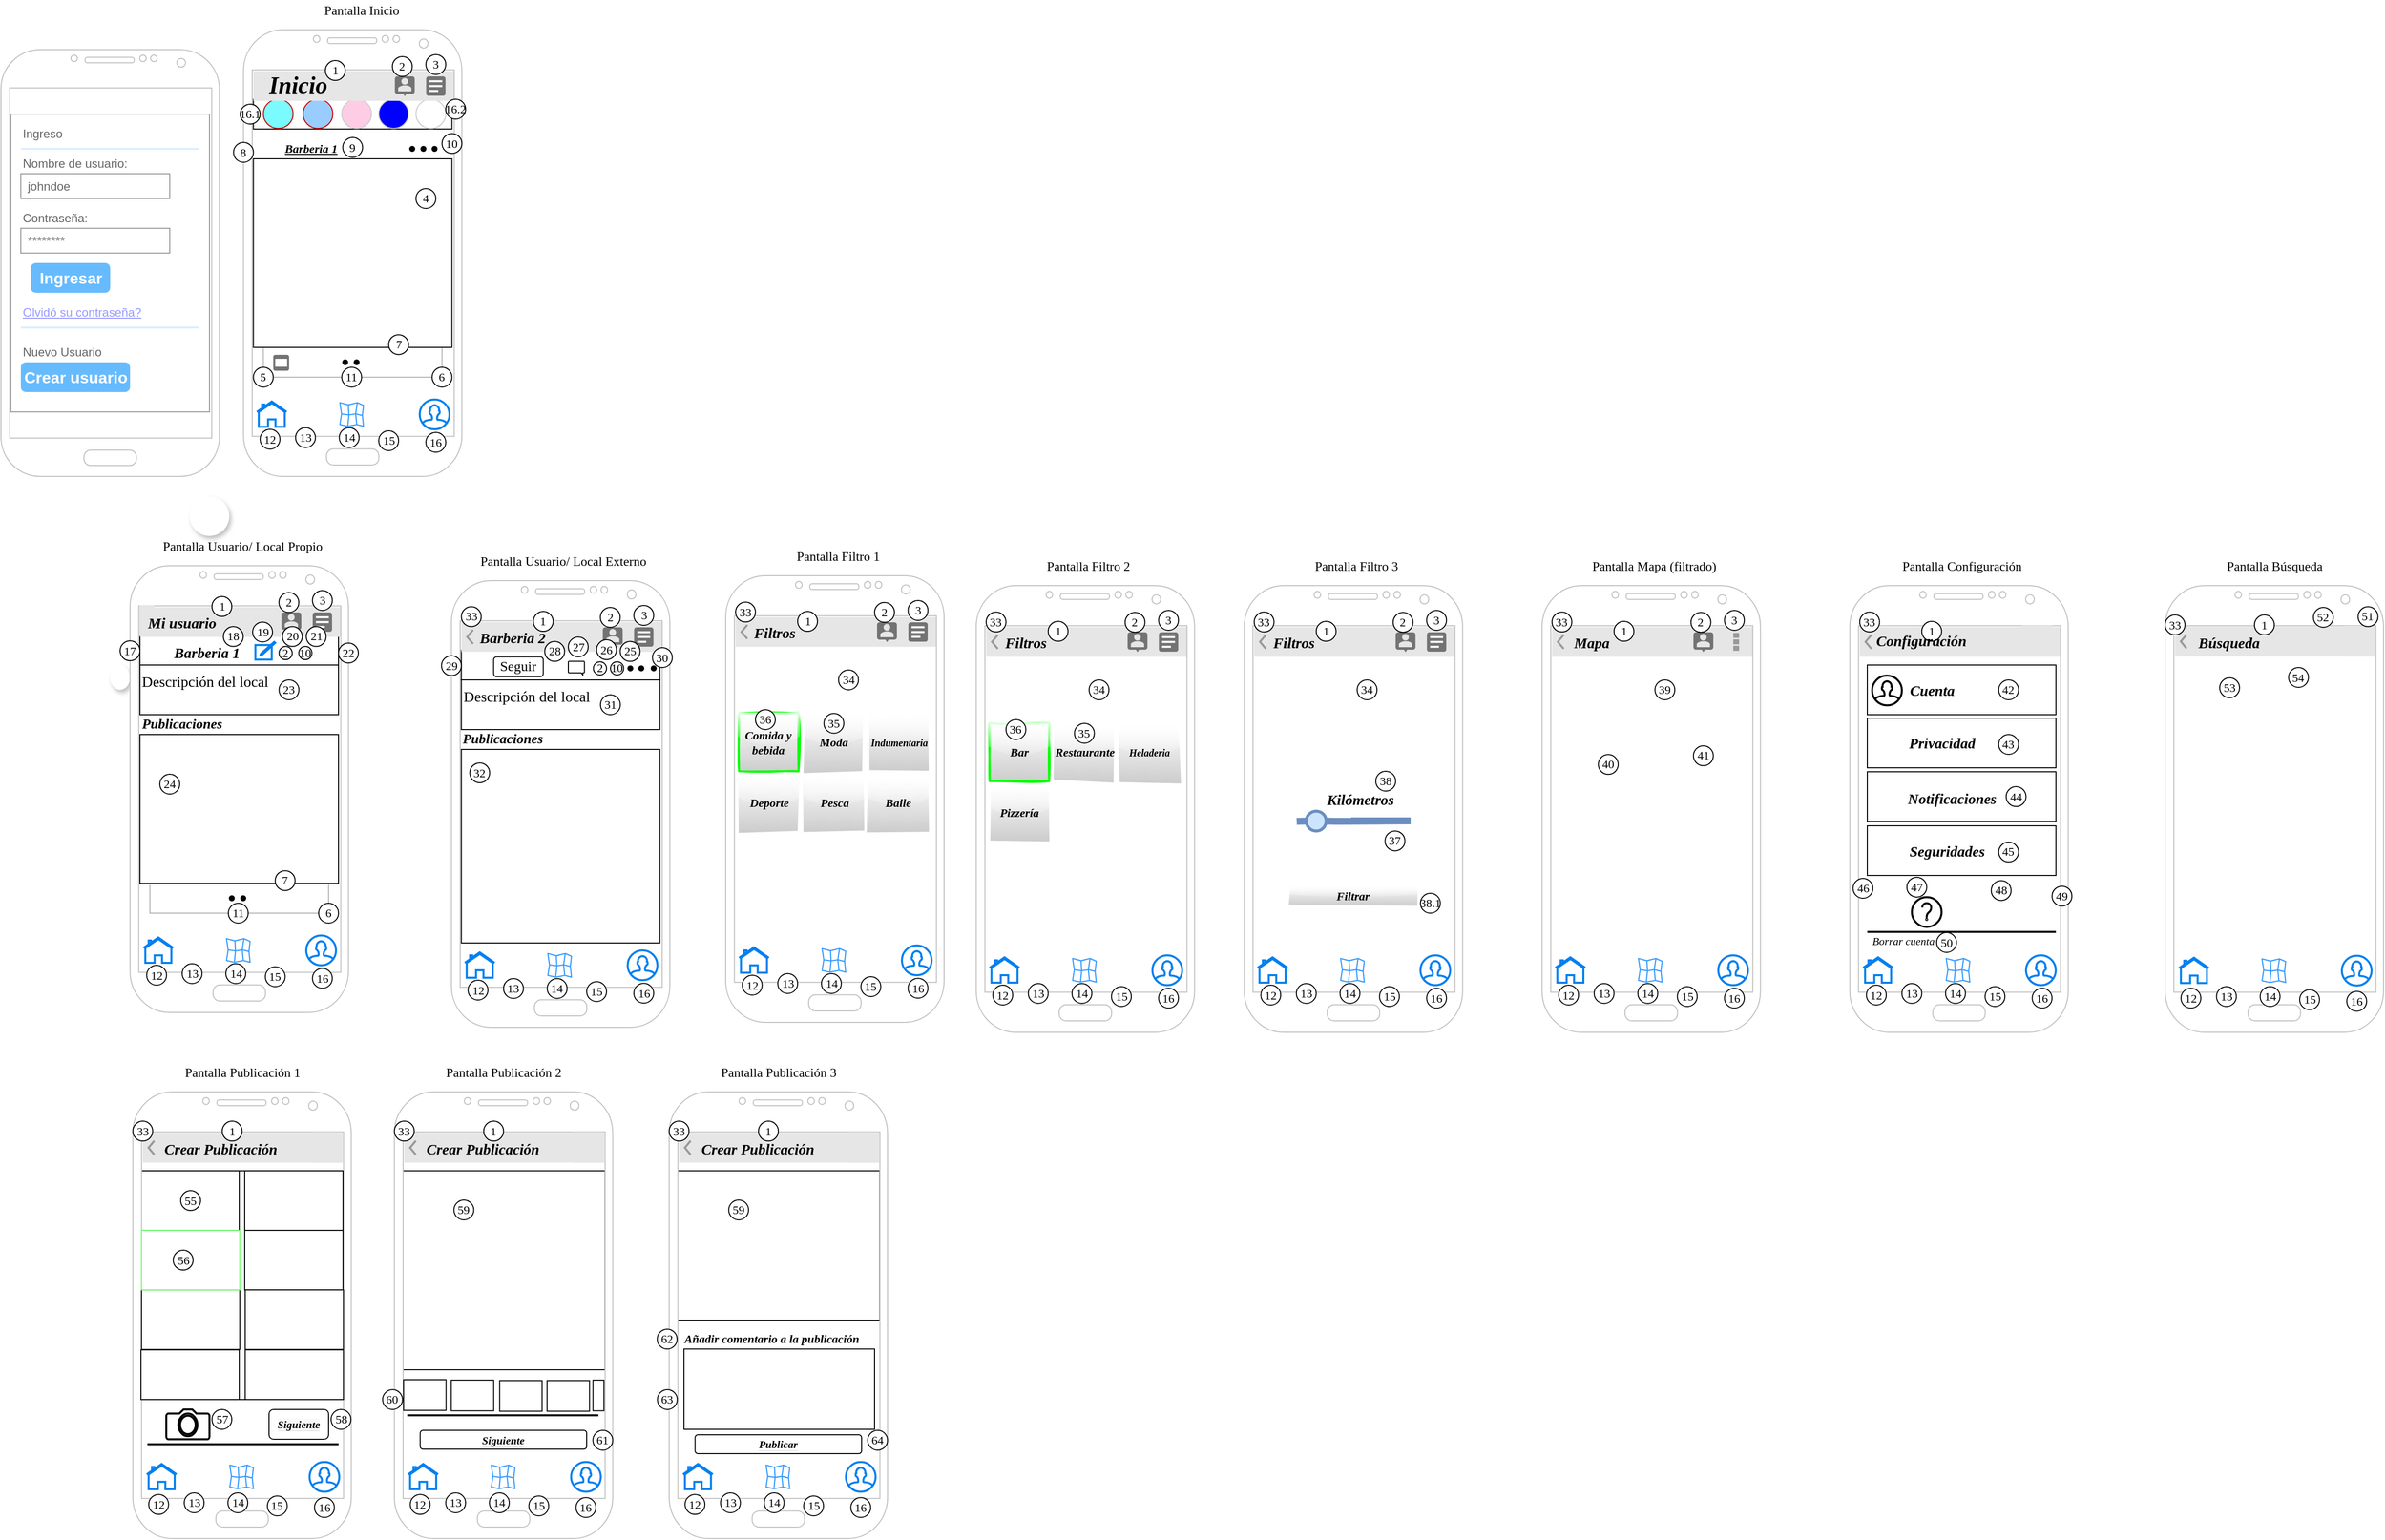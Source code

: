 <mxfile version="18.1.1" type="device"><diagram id="tJ5s2TbOK87t5_xjEDuh" name="Page-1"><mxGraphModel dx="383" dy="1789" grid="1" gridSize="10" guides="1" tooltips="1" connect="1" arrows="1" fold="1" page="1" pageScale="1" pageWidth="827" pageHeight="1169" math="0" shadow="0"><root><mxCell id="0"/><mxCell id="1" parent="0"/><mxCell id="jUv7rieqYdb6s1sMTVFV-201" value="" style="whiteSpace=wrap;html=1;rounded=0;labelBackgroundColor=#E6E6E6;fontFamily=Times New Roman;fontSize=11;fontColor=#000000;strokeColor=#000000;strokeWidth=1;fillColor=#FFFFFF;" parent="1" vertex="1"><mxGeometry x="201" y="1139.55" width="204" height="230.45" as="geometry"/></mxCell><mxCell id="jUv7rieqYdb6s1sMTVFV-202" value="" style="whiteSpace=wrap;html=1;rounded=0;labelBackgroundColor=#E6E6E6;fontFamily=Times New Roman;fontSize=11;fontColor=#000000;strokeColor=#000000;strokeWidth=1;fillColor=#FFFFFF;" parent="1" vertex="1"><mxGeometry x="201" y="1139.55" width="99" height="60" as="geometry"/></mxCell><mxCell id="jUv7rieqYdb6s1sMTVFV-69" value="" style="whiteSpace=wrap;html=1;labelBackgroundColor=#E6E6E6;strokeColor=#000000;" parent="1" vertex="1"><mxGeometry x="1940" y="792" width="190" height="50" as="geometry"/></mxCell><mxCell id="jUv7rieqYdb6s1sMTVFV-66" value="" style="whiteSpace=wrap;html=1;labelBackgroundColor=#E6E6E6;strokeColor=#000000;" parent="1" vertex="1"><mxGeometry x="1940" y="737.54" width="190" height="50" as="geometry"/></mxCell><mxCell id="jUv7rieqYdb6s1sMTVFV-63" value="" style="whiteSpace=wrap;html=1;labelBackgroundColor=#E6E6E6;strokeColor=#000000;" parent="1" vertex="1"><mxGeometry x="1940" y="683.54" width="190" height="50" as="geometry"/></mxCell><mxCell id="jUv7rieqYdb6s1sMTVFV-58" value="" style="whiteSpace=wrap;html=1;labelBackgroundColor=#E6E6E6;strokeColor=#000000;" parent="1" vertex="1"><mxGeometry x="1940" y="630" width="190" height="50" as="geometry"/></mxCell><mxCell id="inlHGRO410r5ORvEugx7-257" value="" style="shape=image;html=1;verticalAlign=top;verticalLabelPosition=bottom;labelBackgroundColor=#ffffff;imageAspect=0;aspect=fixed;image=https://cdn4.iconfinder.com/data/icons/Classy_Social_Media_Icons/32/map.png;fontFamily=Times New Roman;fontSize=14;fontColor=#000000;strokeColor=#000000;strokeWidth=1;fillColor=#FFFFFF;" parent="1" vertex="1"><mxGeometry x="787.63" y="700" width="224.75" height="224.75" as="geometry"/></mxCell><mxCell id="inlHGRO410r5ORvEugx7-255" value="" style="shape=image;html=1;verticalAlign=top;verticalLabelPosition=bottom;labelBackgroundColor=#ffffff;imageAspect=0;aspect=fixed;image=https://cdn4.iconfinder.com/data/icons/Classy_Social_Media_Icons/32/map.png;fontFamily=Times New Roman;fontSize=14;fontColor=#000000;strokeColor=#000000;strokeWidth=1;fillColor=#FFFFFF;" parent="1" vertex="1"><mxGeometry x="789" y="595.25" width="224.75" height="224.75" as="geometry"/></mxCell><mxCell id="inlHGRO410r5ORvEugx7-139" value="" style="whiteSpace=wrap;html=1;fontFamily=Times New Roman;" parent="1" vertex="1"><mxGeometry x="523.75" y="715" width="200" height="195" as="geometry"/></mxCell><mxCell id="inlHGRO410r5ORvEugx7-197" value="" style="shape=image;html=1;verticalAlign=top;verticalLabelPosition=bottom;labelBackgroundColor=#ffffff;imageAspect=0;aspect=fixed;image=https://cdn2.iconfinder.com/data/icons/vivid/48/image-128.png" parent="1" vertex="1"><mxGeometry x="515.25" y="700" width="82.81" height="82.81" as="geometry"/></mxCell><mxCell id="tR5MIEXukY1_eR6PduGg-1" value="" style="verticalLabelPosition=bottom;verticalAlign=top;html=1;shadow=0;dashed=0;strokeWidth=1;shape=mxgraph.android.phone2;strokeColor=#c0c0c0;" parent="1" vertex="1"><mxGeometry x="60" y="10" width="220" height="430" as="geometry"/></mxCell><mxCell id="tR5MIEXukY1_eR6PduGg-11" value="" style="strokeWidth=1;shadow=0;dashed=0;align=center;html=1;shape=mxgraph.mockup.forms.rrect;rSize=0;strokeColor=#999999;fillColor=#ffffff;" parent="1" vertex="1"><mxGeometry x="70" y="75" width="200" height="300" as="geometry"/></mxCell><mxCell id="tR5MIEXukY1_eR6PduGg-12" value="Ingreso" style="strokeWidth=1;shadow=0;dashed=0;align=center;html=1;shape=mxgraph.mockup.forms.anchor;fontSize=12;fontColor=#666666;align=left;resizeWidth=1;spacingLeft=0;" parent="tR5MIEXukY1_eR6PduGg-11" vertex="1"><mxGeometry width="100" height="20" relative="1" as="geometry"><mxPoint x="10" y="10" as="offset"/></mxGeometry></mxCell><mxCell id="tR5MIEXukY1_eR6PduGg-13" value="" style="shape=line;strokeColor=#ddeeff;strokeWidth=2;html=1;resizeWidth=1;" parent="tR5MIEXukY1_eR6PduGg-11" vertex="1"><mxGeometry width="180" height="10" relative="1" as="geometry"><mxPoint x="10" y="30" as="offset"/></mxGeometry></mxCell><mxCell id="tR5MIEXukY1_eR6PduGg-14" value="Nombre de usuario:" style="strokeWidth=1;shadow=0;dashed=0;align=center;html=1;shape=mxgraph.mockup.forms.anchor;fontSize=12;fontColor=#666666;align=left;resizeWidth=1;spacingLeft=0;" parent="tR5MIEXukY1_eR6PduGg-11" vertex="1"><mxGeometry width="110" height="20" relative="1" as="geometry"><mxPoint x="10" y="40" as="offset"/></mxGeometry></mxCell><mxCell id="tR5MIEXukY1_eR6PduGg-15" value="johndoe" style="strokeWidth=1;shadow=0;dashed=0;align=center;html=1;shape=mxgraph.mockup.forms.rrect;rSize=0;strokeColor=#999999;fontColor=#666666;align=left;spacingLeft=5;resizeWidth=1;" parent="tR5MIEXukY1_eR6PduGg-11" vertex="1"><mxGeometry width="150" height="25" relative="1" as="geometry"><mxPoint x="10" y="60" as="offset"/></mxGeometry></mxCell><mxCell id="tR5MIEXukY1_eR6PduGg-16" value="Contraseña:" style="strokeWidth=1;shadow=0;dashed=0;align=center;html=1;shape=mxgraph.mockup.forms.anchor;fontSize=12;fontColor=#666666;align=left;resizeWidth=1;spacingLeft=0;" parent="tR5MIEXukY1_eR6PduGg-11" vertex="1"><mxGeometry width="100" height="20" relative="1" as="geometry"><mxPoint x="10" y="95" as="offset"/></mxGeometry></mxCell><mxCell id="tR5MIEXukY1_eR6PduGg-17" value="********" style="strokeWidth=1;shadow=0;dashed=0;align=center;html=1;shape=mxgraph.mockup.forms.rrect;rSize=0;strokeColor=#999999;fontColor=#666666;align=left;spacingLeft=5;resizeWidth=1;" parent="tR5MIEXukY1_eR6PduGg-11" vertex="1"><mxGeometry width="150" height="25" relative="1" as="geometry"><mxPoint x="10" y="115" as="offset"/></mxGeometry></mxCell><mxCell id="tR5MIEXukY1_eR6PduGg-18" value="Ingresar" style="strokeWidth=1;shadow=0;dashed=0;align=center;html=1;shape=mxgraph.mockup.forms.rrect;rSize=5;strokeColor=none;fontColor=#ffffff;fillColor=#66bbff;fontSize=16;fontStyle=1;" parent="tR5MIEXukY1_eR6PduGg-11" vertex="1"><mxGeometry y="1" width="80" height="30" relative="1" as="geometry"><mxPoint x="20" y="-150" as="offset"/></mxGeometry></mxCell><mxCell id="tR5MIEXukY1_eR6PduGg-19" value="Olvidó su contraseña?" style="strokeWidth=1;shadow=0;dashed=0;align=center;html=1;shape=mxgraph.mockup.forms.anchor;fontSize=12;fontColor=#9999ff;align=left;spacingLeft=0;fontStyle=4;resizeWidth=1;" parent="tR5MIEXukY1_eR6PduGg-11" vertex="1"><mxGeometry y="1" width="150" height="20" relative="1" as="geometry"><mxPoint x="10" y="-110" as="offset"/></mxGeometry></mxCell><mxCell id="tR5MIEXukY1_eR6PduGg-20" value="" style="shape=line;strokeColor=#ddeeff;strokeWidth=2;html=1;resizeWidth=1;" parent="tR5MIEXukY1_eR6PduGg-11" vertex="1"><mxGeometry y="1" width="180" height="10" relative="1" as="geometry"><mxPoint x="10" y="-90" as="offset"/></mxGeometry></mxCell><mxCell id="tR5MIEXukY1_eR6PduGg-21" value="Nuevo Usuario" style="strokeWidth=1;shadow=0;dashed=0;align=center;html=1;shape=mxgraph.mockup.forms.anchor;fontSize=12;fontColor=#666666;align=left;spacingLeft=0;resizeWidth=1;" parent="tR5MIEXukY1_eR6PduGg-11" vertex="1"><mxGeometry y="1" width="150" height="20" relative="1" as="geometry"><mxPoint x="10" y="-70" as="offset"/></mxGeometry></mxCell><mxCell id="tR5MIEXukY1_eR6PduGg-22" value="Crear usuario" style="strokeWidth=1;shadow=0;dashed=0;align=center;html=1;shape=mxgraph.mockup.forms.rrect;rSize=5;strokeColor=none;fontColor=#ffffff;fillColor=#66bbff;fontSize=16;fontStyle=1;" parent="tR5MIEXukY1_eR6PduGg-11" vertex="1"><mxGeometry y="1" width="110" height="30" relative="1" as="geometry"><mxPoint x="10" y="-50" as="offset"/></mxGeometry></mxCell><mxCell id="inlHGRO410r5ORvEugx7-14" value="" style="shape=ellipse;strokeColor=none;fillColor=#ffffff;shadow=1;gradientColor=none;sketch=0;hachureGap=4;pointerEvents=0;fontFamily=Architects Daughter;fontSource=https%3A%2F%2Ffonts.googleapis.com%2Fcss%3Ffamily%3DArchitects%2BDaughter;fontSize=20;" parent="1" vertex="1"><mxGeometry x="170" y="630" width="20" height="25" as="geometry"/></mxCell><mxCell id="inlHGRO410r5ORvEugx7-25" value="" style="shape=ellipse;strokeColor=none;fillColor=#ffffff;shadow=1;gradientColor=none;sketch=0;hachureGap=4;pointerEvents=0;fontFamily=Architects Daughter;fontSource=https%3A%2F%2Ffonts.googleapis.com%2Fcss%3Ffamily%3DArchitects%2BDaughter;fontSize=20;" parent="1" vertex="1"><mxGeometry x="250" y="460" width="40" height="40" as="geometry"/></mxCell><mxCell id="inlHGRO410r5ORvEugx7-75" value="" style="whiteSpace=wrap;html=1;fontFamily=Times New Roman;fontColor=#000000;" parent="1" vertex="1"><mxGeometry x="200" y="600" width="200" height="30" as="geometry"/></mxCell><mxCell id="inlHGRO410r5ORvEugx7-81" value="" style="strokeWidth=1;html=1;shadow=0;dashed=0;shape=mxgraph.android.action_bar;fillColor=#E6E6E6;strokeColor=#c0c0c0;strokeWidth=2;" parent="1" vertex="1"><mxGeometry x="200" y="571.66" width="205" height="30" as="geometry"/></mxCell><mxCell id="inlHGRO410r5ORvEugx7-82" value="" style="whiteSpace=wrap;html=1;fontFamily=Times New Roman;strokeColor=#B3B3B3;" parent="1" vertex="1"><mxGeometry x="210" y="850" width="180" height="30" as="geometry"/></mxCell><mxCell id="inlHGRO410r5ORvEugx7-83" value="" style="whiteSpace=wrap;html=1;fontFamily=Times New Roman;" parent="1" vertex="1"><mxGeometry x="200" y="700" width="200" height="150" as="geometry"/></mxCell><mxCell id="inlHGRO410r5ORvEugx7-84" value="" style="verticalLabelPosition=bottom;verticalAlign=top;html=1;shadow=0;dashed=0;strokeWidth=1;shape=mxgraph.android.phone2;strokeColor=#c0c0c0;" parent="1" vertex="1"><mxGeometry x="190" y="530" width="220" height="450" as="geometry"/></mxCell><mxCell id="inlHGRO410r5ORvEugx7-85" value="" style="html=1;verticalLabelPosition=bottom;align=center;labelBackgroundColor=#ffffff;verticalAlign=top;strokeWidth=2;strokeColor=#0080F0;shadow=0;dashed=0;shape=mxgraph.ios7.icons.home;" parent="1" vertex="1"><mxGeometry x="203.5" y="904.5" width="30" height="25.5" as="geometry"/></mxCell><mxCell id="inlHGRO410r5ORvEugx7-86" value="" style="shape=image;html=1;verticalAlign=top;verticalLabelPosition=bottom;labelBackgroundColor=#ffffff;imageAspect=0;aspect=fixed;image=https://cdn2.iconfinder.com/data/icons/bitsies/128/Magnifier-128.png" parent="1" vertex="1"><mxGeometry x="242.5" y="900.87" width="30" height="30" as="geometry"/></mxCell><mxCell id="inlHGRO410r5ORvEugx7-87" value="" style="html=1;verticalLabelPosition=bottom;align=center;labelBackgroundColor=#ffffff;verticalAlign=top;strokeWidth=2;strokeColor=#0080F0;shadow=0;dashed=0;shape=mxgraph.ios7.icons.user;" parent="1" vertex="1"><mxGeometry x="367.5" y="902.5" width="30" height="30" as="geometry"/></mxCell><mxCell id="inlHGRO410r5ORvEugx7-88" value="" style="dashed=0;aspect=fixed;verticalLabelPosition=bottom;verticalAlign=top;align=center;shape=mxgraph.gmdl.chat;strokeColor=none;fillColor=#737373;shadow=0;sketch=0;" parent="1" vertex="1"><mxGeometry x="342.5" y="576.98" width="20" height="20" as="geometry"/></mxCell><mxCell id="inlHGRO410r5ORvEugx7-89" value="1" style="ellipse;whiteSpace=wrap;html=1;fontFamily=Times New Roman;" parent="1" vertex="1"><mxGeometry x="272.5" y="561.06" width="20" height="20" as="geometry"/></mxCell><mxCell id="inlHGRO410r5ORvEugx7-90" value="2" style="ellipse;whiteSpace=wrap;html=1;fontFamily=Times New Roman;" parent="1" vertex="1"><mxGeometry x="340" y="556.98" width="20" height="20" as="geometry"/></mxCell><mxCell id="inlHGRO410r5ORvEugx7-91" value="3" style="ellipse;whiteSpace=wrap;html=1;fontFamily=Times New Roman;" parent="1" vertex="1"><mxGeometry x="373.75" y="554.98" width="20" height="20" as="geometry"/></mxCell><mxCell id="inlHGRO410r5ORvEugx7-93" value="" style="shape=image;html=1;verticalAlign=top;verticalLabelPosition=bottom;labelBackgroundColor=#ffffff;imageAspect=0;aspect=fixed;image=https://cdn2.iconfinder.com/data/icons/home-sweet-home-4/320/image_frame-128.png" parent="1" vertex="1"><mxGeometry x="220" y="687.5" width="165" height="165" as="geometry"/></mxCell><mxCell id="inlHGRO410r5ORvEugx7-94" value="" style="dashed=0;html=1;shape=mxgraph.gmdl.doc;strokeColor=#ffffff;fillColor=#737373;strokeWidth=2;sketch=0;hachureGap=4;pointerEvents=0;fontFamily=Architects Daughter;fontSource=https%3A%2F%2Ffonts.googleapis.com%2Fcss%3Ffamily%3DArchitects%2BDaughter;fontSize=20;" parent="1" vertex="1"><mxGeometry x="374" y="577.0" width="19.5" height="19.5" as="geometry"/></mxCell><mxCell id="inlHGRO410r5ORvEugx7-95" value="19" style="ellipse;whiteSpace=wrap;html=1;fontFamily=Times New Roman;" parent="1" vertex="1"><mxGeometry x="313.5" y="586.75" width="20" height="20" as="geometry"/></mxCell><mxCell id="inlHGRO410r5ORvEugx7-97" value="" style="shape=image;html=1;verticalAlign=top;verticalLabelPosition=bottom;labelBackgroundColor=#ffffff;imageAspect=0;aspect=fixed;image=https://cdn4.iconfinder.com/data/icons/essentials-73/24/029_-_Star-128.png;fontFamily=Times New Roman;" parent="1" vertex="1"><mxGeometry x="356.26" y="852.82" width="24.37" height="24.37" as="geometry"/></mxCell><mxCell id="inlHGRO410r5ORvEugx7-98" value="6" style="ellipse;whiteSpace=wrap;html=1;fontFamily=Times New Roman;" parent="1" vertex="1"><mxGeometry x="380" y="870" width="20" height="20" as="geometry"/></mxCell><mxCell id="inlHGRO410r5ORvEugx7-99" value="" style="shape=image;html=1;verticalAlign=top;verticalLabelPosition=bottom;labelBackgroundColor=#ffffff;imageAspect=0;aspect=fixed;image=https://cdn4.iconfinder.com/data/icons/essential-app-1/16/love-like-popular-favorite-128.png;fontFamily=Times New Roman;fontColor=#CCCCCC;" parent="1" vertex="1"><mxGeometry x="330" y="857.19" width="20" height="20" as="geometry"/></mxCell><mxCell id="inlHGRO410r5ORvEugx7-100" value="" style="shape=image;html=1;verticalAlign=top;verticalLabelPosition=bottom;labelBackgroundColor=#ffffff;imageAspect=0;aspect=fixed;image=https://cdn2.iconfinder.com/data/icons/vivid/48/image-128.png" parent="1" vertex="1"><mxGeometry x="200" y="600" width="33.5" height="33.5" as="geometry"/></mxCell><mxCell id="inlHGRO410r5ORvEugx7-101" value="&lt;font size=&quot;1&quot; color=&quot;#000000&quot;&gt;&lt;b style=&quot;&quot;&gt;&lt;i style=&quot;font-size: 15px;&quot;&gt;Barberia 1&lt;/i&gt;&lt;/b&gt;&lt;/font&gt;" style="text;html=1;align=center;verticalAlign=middle;resizable=0;points=[];autosize=1;strokeColor=none;fillColor=none;fontFamily=Times New Roman;fontColor=#CCCCCC;" parent="1" vertex="1"><mxGeometry x="226.75" y="606.75" width="80" height="20" as="geometry"/></mxCell><mxCell id="inlHGRO410r5ORvEugx7-106" value="18" style="ellipse;whiteSpace=wrap;html=1;fontFamily=Times New Roman;" parent="1" vertex="1"><mxGeometry x="284" y="591.3" width="20" height="20" as="geometry"/></mxCell><mxCell id="inlHGRO410r5ORvEugx7-107" value="17" style="ellipse;whiteSpace=wrap;html=1;fontFamily=Times New Roman;" parent="1" vertex="1"><mxGeometry x="180" y="605.65" width="20" height="20" as="geometry"/></mxCell><mxCell id="inlHGRO410r5ORvEugx7-108" value="11" style="ellipse;whiteSpace=wrap;html=1;fontFamily=Times New Roman;" parent="1" vertex="1"><mxGeometry x="289" y="870" width="20" height="20" as="geometry"/></mxCell><mxCell id="inlHGRO410r5ORvEugx7-109" value="" style="shape=waypoint;sketch=0;size=6;pointerEvents=1;points=[];fillColor=none;resizable=0;rotatable=0;perimeter=centerPerimeter;snapToPoint=1;fontFamily=Times New Roman;fontColor=#000000;" parent="1" vertex="1"><mxGeometry x="272.5" y="845" width="40" height="40" as="geometry"/></mxCell><mxCell id="inlHGRO410r5ORvEugx7-110" value="" style="shape=waypoint;sketch=0;size=6;pointerEvents=1;points=[];fillColor=none;resizable=0;rotatable=0;perimeter=centerPerimeter;snapToPoint=1;fontFamily=Times New Roman;fontColor=#000000;" parent="1" vertex="1"><mxGeometry x="284" y="845" width="40" height="40" as="geometry"/></mxCell><mxCell id="inlHGRO410r5ORvEugx7-111" value="7" style="ellipse;whiteSpace=wrap;html=1;fontFamily=Times New Roman;" parent="1" vertex="1"><mxGeometry x="336.26" y="837.19" width="20" height="20" as="geometry"/></mxCell><mxCell id="inlHGRO410r5ORvEugx7-112" value="" style="whiteSpace=wrap;html=1;fontFamily=Times New Roman;fontColor=#000000;strokeColor=#E6E6E6;fillColor=#E6E6E6;" parent="1" vertex="1"><mxGeometry x="200" y="570.25" width="14" height="30" as="geometry"/></mxCell><mxCell id="inlHGRO410r5ORvEugx7-113" value="&lt;h1&gt;&lt;i style=&quot;&quot;&gt;&lt;font style=&quot;line-height: 0.9; font-size: 15px;&quot; face=&quot;Times New Roman&quot;&gt;Mi usuario&lt;/font&gt;&lt;/i&gt;&lt;/h1&gt;" style="text;html=1;align=center;verticalAlign=middle;resizable=0;points=[];autosize=1;strokeColor=none;fillColor=none;" parent="1" vertex="1"><mxGeometry x="201.5" y="554.98" width="80" height="60" as="geometry"/></mxCell><mxCell id="inlHGRO410r5ORvEugx7-114" value="" style="sketch=0;outlineConnect=0;fontColor=#232F3E;gradientColor=none;fillColor=#3399FF;strokeColor=default;verticalLabelPosition=bottom;verticalAlign=top;align=center;html=1;fontSize=12;fontStyle=0;aspect=fixed;shape=mxgraph.aws4.location_service_map;fontFamily=Times New Roman;strokeWidth=5;" parent="1" vertex="1"><mxGeometry x="286.5" y="905" width="25" height="25" as="geometry"/></mxCell><mxCell id="inlHGRO410r5ORvEugx7-115" value="" style="shape=image;html=1;verticalAlign=top;verticalLabelPosition=bottom;labelBackgroundColor=#ffffff;imageAspect=0;aspect=fixed;image=https://cdn1.iconfinder.com/data/icons/unicons-line-vol-1/24/camera-plus-128.png;fontFamily=Times New Roman;fontSize=13;fontColor=#000000;strokeColor=default;strokeWidth=5;fillColor=#3399FF;" parent="1" vertex="1"><mxGeometry x="321.87" y="897.74" width="36.26" height="36.26" as="geometry"/></mxCell><mxCell id="inlHGRO410r5ORvEugx7-116" value="12" style="ellipse;whiteSpace=wrap;html=1;fontFamily=Times New Roman;" parent="1" vertex="1"><mxGeometry x="206.75" y="932.5" width="20" height="20" as="geometry"/></mxCell><mxCell id="inlHGRO410r5ORvEugx7-117" value="13" style="ellipse;whiteSpace=wrap;html=1;fontFamily=Times New Roman;" parent="1" vertex="1"><mxGeometry x="242.5" y="930.87" width="20" height="20" as="geometry"/></mxCell><mxCell id="inlHGRO410r5ORvEugx7-118" value="14" style="ellipse;whiteSpace=wrap;html=1;fontFamily=Times New Roman;" parent="1" vertex="1"><mxGeometry x="286.5" y="930.87" width="20" height="20" as="geometry"/></mxCell><mxCell id="inlHGRO410r5ORvEugx7-119" value="15" style="ellipse;whiteSpace=wrap;html=1;fontFamily=Times New Roman;" parent="1" vertex="1"><mxGeometry x="326.26" y="934" width="20" height="20" as="geometry"/></mxCell><mxCell id="inlHGRO410r5ORvEugx7-120" value="16" style="ellipse;whiteSpace=wrap;html=1;fontFamily=Times New Roman;" parent="1" vertex="1"><mxGeometry x="373.75" y="935.63" width="20" height="20" as="geometry"/></mxCell><mxCell id="inlHGRO410r5ORvEugx7-122" value="Pantalla Usuario/ Local Propio" style="text;html=1;align=center;verticalAlign=middle;resizable=0;points=[];autosize=1;strokeColor=none;fillColor=none;fontSize=13;fontFamily=Times New Roman;fontColor=#000000;" parent="1" vertex="1"><mxGeometry x="212.5" y="500" width="180" height="20" as="geometry"/></mxCell><mxCell id="inlHGRO410r5ORvEugx7-124" value="" style="html=1;verticalLabelPosition=bottom;align=center;labelBackgroundColor=#ffffff;verticalAlign=top;strokeWidth=2;strokeColor=#0080F0;shadow=0;dashed=0;shape=mxgraph.ios7.icons.compose;fontFamily=Times New Roman;fontSize=15;fontColor=#000000;fillColor=#FFFFFF;" parent="1" vertex="1"><mxGeometry x="316.26" y="606.75" width="20" height="17.8" as="geometry"/></mxCell><mxCell id="inlHGRO410r5ORvEugx7-125" value="2" style="ellipse;whiteSpace=wrap;html=1;fontFamily=Times New Roman;" parent="1" vertex="1"><mxGeometry x="340.13" y="611.3" width="13.25" height="13.25" as="geometry"/></mxCell><mxCell id="inlHGRO410r5ORvEugx7-126" value="10" style="ellipse;whiteSpace=wrap;html=1;fontFamily=Times New Roman;" parent="1" vertex="1"><mxGeometry x="360" y="611.3" width="13.25" height="13.25" as="geometry"/></mxCell><mxCell id="inlHGRO410r5ORvEugx7-127" value="Descripción del local&lt;br&gt;&lt;br&gt;" style="whiteSpace=wrap;html=1;fontFamily=Times New Roman;fontSize=15;fontColor=#000000;strokeColor=default;strokeWidth=1;fillColor=#FFFFFF;align=left;" parent="1" vertex="1"><mxGeometry x="200" y="630" width="200" height="50" as="geometry"/></mxCell><mxCell id="inlHGRO410r5ORvEugx7-128" value="" style="shape=image;html=1;verticalAlign=top;verticalLabelPosition=bottom;labelBackgroundColor=#ffffff;imageAspect=0;aspect=fixed;image=https://cdn1.iconfinder.com/data/icons/Koloria-Icon-Set/27/Fav_Empty.png;fontFamily=Times New Roman;fontSize=14;fontColor=#000000;strokeColor=default;strokeWidth=1;fillColor=#FFFFFF;" parent="1" vertex="1"><mxGeometry x="380" y="608.76" width="18.34" height="18.34" as="geometry"/></mxCell><mxCell id="inlHGRO410r5ORvEugx7-129" value="20" style="ellipse;whiteSpace=wrap;html=1;fontFamily=Times New Roman;" parent="1" vertex="1"><mxGeometry x="343.5" y="591.3" width="20" height="20" as="geometry"/></mxCell><mxCell id="inlHGRO410r5ORvEugx7-130" value="21" style="ellipse;whiteSpace=wrap;html=1;fontFamily=Times New Roman;" parent="1" vertex="1"><mxGeometry x="367.5" y="591.3" width="20" height="20" as="geometry"/></mxCell><mxCell id="inlHGRO410r5ORvEugx7-131" value="22" style="ellipse;whiteSpace=wrap;html=1;fontFamily=Times New Roman;" parent="1" vertex="1"><mxGeometry x="400" y="607.93" width="20" height="20" as="geometry"/></mxCell><mxCell id="inlHGRO410r5ORvEugx7-132" value="23" style="ellipse;whiteSpace=wrap;html=1;fontFamily=Times New Roman;" parent="1" vertex="1"><mxGeometry x="340.13" y="645" width="20" height="20" as="geometry"/></mxCell><mxCell id="inlHGRO410r5ORvEugx7-134" value="&lt;i&gt;&lt;b&gt;Publicaciones&lt;/b&gt;&lt;/i&gt;" style="text;html=1;align=center;verticalAlign=middle;resizable=0;points=[];autosize=1;strokeColor=none;fillColor=none;fontSize=14;fontFamily=Times New Roman;fontColor=#000000;" parent="1" vertex="1"><mxGeometry x="191.5" y="680" width="100" height="20" as="geometry"/></mxCell><mxCell id="inlHGRO410r5ORvEugx7-135" value="24" style="ellipse;whiteSpace=wrap;html=1;fontFamily=Times New Roman;" parent="1" vertex="1"><mxGeometry x="220" y="740" width="20" height="20" as="geometry"/></mxCell><mxCell id="inlHGRO410r5ORvEugx7-136" value="" style="whiteSpace=wrap;html=1;fontFamily=Times New Roman;fontColor=#000000;" parent="1" vertex="1"><mxGeometry x="523.75" y="615" width="200" height="30" as="geometry"/></mxCell><mxCell id="inlHGRO410r5ORvEugx7-137" value="" style="strokeWidth=1;html=1;shadow=0;dashed=0;shape=mxgraph.android.action_bar;fillColor=#E6E6E6;strokeColor=#c0c0c0;strokeWidth=2;" parent="1" vertex="1"><mxGeometry x="523.75" y="586.66" width="205" height="30" as="geometry"/></mxCell><mxCell id="inlHGRO410r5ORvEugx7-140" value="" style="verticalLabelPosition=bottom;verticalAlign=top;html=1;shadow=0;dashed=0;strokeWidth=1;shape=mxgraph.android.phone2;strokeColor=#c0c0c0;" parent="1" vertex="1"><mxGeometry x="513.75" y="545" width="220" height="450" as="geometry"/></mxCell><mxCell id="inlHGRO410r5ORvEugx7-141" value="" style="html=1;verticalLabelPosition=bottom;align=center;labelBackgroundColor=#ffffff;verticalAlign=top;strokeWidth=2;strokeColor=#0080F0;shadow=0;dashed=0;shape=mxgraph.ios7.icons.home;" parent="1" vertex="1"><mxGeometry x="527.25" y="919.5" width="30" height="25.5" as="geometry"/></mxCell><mxCell id="inlHGRO410r5ORvEugx7-142" value="" style="shape=image;html=1;verticalAlign=top;verticalLabelPosition=bottom;labelBackgroundColor=#ffffff;imageAspect=0;aspect=fixed;image=https://cdn2.iconfinder.com/data/icons/bitsies/128/Magnifier-128.png" parent="1" vertex="1"><mxGeometry x="566.25" y="915.87" width="30" height="30" as="geometry"/></mxCell><mxCell id="inlHGRO410r5ORvEugx7-143" value="" style="html=1;verticalLabelPosition=bottom;align=center;labelBackgroundColor=#ffffff;verticalAlign=top;strokeWidth=2;strokeColor=#0080F0;shadow=0;dashed=0;shape=mxgraph.ios7.icons.user;" parent="1" vertex="1"><mxGeometry x="691.25" y="917.5" width="30" height="30" as="geometry"/></mxCell><mxCell id="inlHGRO410r5ORvEugx7-144" value="" style="dashed=0;aspect=fixed;verticalLabelPosition=bottom;verticalAlign=top;align=center;shape=mxgraph.gmdl.chat;strokeColor=none;fillColor=#737373;shadow=0;sketch=0;" parent="1" vertex="1"><mxGeometry x="666.25" y="591.98" width="20" height="20" as="geometry"/></mxCell><mxCell id="inlHGRO410r5ORvEugx7-145" value="1" style="ellipse;whiteSpace=wrap;html=1;fontFamily=Times New Roman;" parent="1" vertex="1"><mxGeometry x="596.25" y="576.06" width="20" height="20" as="geometry"/></mxCell><mxCell id="inlHGRO410r5ORvEugx7-146" value="2" style="ellipse;whiteSpace=wrap;html=1;fontFamily=Times New Roman;" parent="1" vertex="1"><mxGeometry x="663.75" y="571.98" width="20" height="20" as="geometry"/></mxCell><mxCell id="inlHGRO410r5ORvEugx7-147" value="3" style="ellipse;whiteSpace=wrap;html=1;fontFamily=Times New Roman;" parent="1" vertex="1"><mxGeometry x="697.5" y="569.98" width="20" height="20" as="geometry"/></mxCell><mxCell id="inlHGRO410r5ORvEugx7-149" value="" style="dashed=0;html=1;shape=mxgraph.gmdl.doc;strokeColor=#ffffff;fillColor=#737373;strokeWidth=2;sketch=0;hachureGap=4;pointerEvents=0;fontFamily=Architects Daughter;fontSource=https%3A%2F%2Ffonts.googleapis.com%2Fcss%3Ffamily%3DArchitects%2BDaughter;fontSize=20;" parent="1" vertex="1"><mxGeometry x="697.75" y="592.0" width="19.5" height="19.5" as="geometry"/></mxCell><mxCell id="inlHGRO410r5ORvEugx7-150" value="27" style="ellipse;whiteSpace=wrap;html=1;fontFamily=Times New Roman;" parent="1" vertex="1"><mxGeometry x="631.5" y="601.75" width="20" height="20" as="geometry"/></mxCell><mxCell id="inlHGRO410r5ORvEugx7-154" value="" style="shape=image;html=1;verticalAlign=top;verticalLabelPosition=bottom;labelBackgroundColor=#ffffff;imageAspect=0;aspect=fixed;image=https://cdn2.iconfinder.com/data/icons/vivid/48/image-128.png" parent="1" vertex="1"><mxGeometry x="523.75" y="615" width="33.5" height="33.5" as="geometry"/></mxCell><mxCell id="inlHGRO410r5ORvEugx7-156" value="28" style="ellipse;whiteSpace=wrap;html=1;fontFamily=Times New Roman;" parent="1" vertex="1"><mxGeometry x="607.75" y="606.3" width="20" height="20" as="geometry"/></mxCell><mxCell id="inlHGRO410r5ORvEugx7-157" value="29" style="ellipse;whiteSpace=wrap;html=1;fontFamily=Times New Roman;" parent="1" vertex="1"><mxGeometry x="503.75" y="620.65" width="20" height="20" as="geometry"/></mxCell><mxCell id="inlHGRO410r5ORvEugx7-163" value="&lt;h1&gt;&lt;i style=&quot;&quot;&gt;&lt;font style=&quot;line-height: 0.9; font-size: 15px;&quot; face=&quot;Times New Roman&quot;&gt;Barberia 2&lt;/font&gt;&lt;/i&gt;&lt;/h1&gt;" style="text;html=1;align=center;verticalAlign=middle;resizable=0;points=[];autosize=1;strokeColor=none;fillColor=none;" parent="1" vertex="1"><mxGeometry x="535" y="569.98" width="80" height="60" as="geometry"/></mxCell><mxCell id="inlHGRO410r5ORvEugx7-164" value="" style="sketch=0;outlineConnect=0;fontColor=#232F3E;gradientColor=none;fillColor=#3399FF;strokeColor=default;verticalLabelPosition=bottom;verticalAlign=top;align=center;html=1;fontSize=12;fontStyle=0;aspect=fixed;shape=mxgraph.aws4.location_service_map;fontFamily=Times New Roman;strokeWidth=5;" parent="1" vertex="1"><mxGeometry x="610.25" y="920" width="25" height="25" as="geometry"/></mxCell><mxCell id="inlHGRO410r5ORvEugx7-165" value="" style="shape=image;html=1;verticalAlign=top;verticalLabelPosition=bottom;labelBackgroundColor=#ffffff;imageAspect=0;aspect=fixed;image=https://cdn1.iconfinder.com/data/icons/unicons-line-vol-1/24/camera-plus-128.png;fontFamily=Times New Roman;fontSize=13;fontColor=#000000;strokeColor=default;strokeWidth=5;fillColor=#3399FF;" parent="1" vertex="1"><mxGeometry x="645.62" y="912.74" width="36.26" height="36.26" as="geometry"/></mxCell><mxCell id="inlHGRO410r5ORvEugx7-166" value="12" style="ellipse;whiteSpace=wrap;html=1;fontFamily=Times New Roman;" parent="1" vertex="1"><mxGeometry x="530.5" y="947.5" width="20" height="20" as="geometry"/></mxCell><mxCell id="inlHGRO410r5ORvEugx7-167" value="13" style="ellipse;whiteSpace=wrap;html=1;fontFamily=Times New Roman;" parent="1" vertex="1"><mxGeometry x="566.25" y="945.87" width="20" height="20" as="geometry"/></mxCell><mxCell id="inlHGRO410r5ORvEugx7-168" value="14" style="ellipse;whiteSpace=wrap;html=1;fontFamily=Times New Roman;" parent="1" vertex="1"><mxGeometry x="610.25" y="945.87" width="20" height="20" as="geometry"/></mxCell><mxCell id="inlHGRO410r5ORvEugx7-169" value="15" style="ellipse;whiteSpace=wrap;html=1;fontFamily=Times New Roman;" parent="1" vertex="1"><mxGeometry x="650.01" y="949" width="20" height="20" as="geometry"/></mxCell><mxCell id="inlHGRO410r5ORvEugx7-170" value="16" style="ellipse;whiteSpace=wrap;html=1;fontFamily=Times New Roman;" parent="1" vertex="1"><mxGeometry x="697.5" y="950.63" width="20" height="20" as="geometry"/></mxCell><mxCell id="inlHGRO410r5ORvEugx7-171" value="Pantalla Usuario/ Local Externo" style="text;html=1;align=center;verticalAlign=middle;resizable=0;points=[];autosize=1;strokeColor=none;fillColor=none;fontSize=13;fontFamily=Times New Roman;fontColor=#000000;" parent="1" vertex="1"><mxGeometry x="536.25" y="515" width="180" height="20" as="geometry"/></mxCell><mxCell id="inlHGRO410r5ORvEugx7-173" value="2" style="ellipse;whiteSpace=wrap;html=1;fontFamily=Times New Roman;" parent="1" vertex="1"><mxGeometry x="656.75" y="626.75" width="13.25" height="13.25" as="geometry"/></mxCell><mxCell id="inlHGRO410r5ORvEugx7-174" value="10" style="ellipse;whiteSpace=wrap;html=1;fontFamily=Times New Roman;" parent="1" vertex="1"><mxGeometry x="674" y="626.75" width="13.25" height="13.25" as="geometry"/></mxCell><mxCell id="inlHGRO410r5ORvEugx7-175" value="Descripción del local&lt;br&gt;&lt;br&gt;" style="whiteSpace=wrap;html=1;fontFamily=Times New Roman;fontSize=15;fontColor=#000000;strokeColor=default;strokeWidth=1;fillColor=#FFFFFF;align=left;" parent="1" vertex="1"><mxGeometry x="523.75" y="645" width="200" height="50" as="geometry"/></mxCell><mxCell id="inlHGRO410r5ORvEugx7-177" value="26" style="ellipse;whiteSpace=wrap;html=1;fontFamily=Times New Roman;" parent="1" vertex="1"><mxGeometry x="660" y="604.55" width="20" height="20" as="geometry"/></mxCell><mxCell id="inlHGRO410r5ORvEugx7-178" value="25" style="ellipse;whiteSpace=wrap;html=1;fontFamily=Times New Roman;" parent="1" vertex="1"><mxGeometry x="683.75" y="606.3" width="20" height="20" as="geometry"/></mxCell><mxCell id="inlHGRO410r5ORvEugx7-179" value="30" style="ellipse;whiteSpace=wrap;html=1;fontFamily=Times New Roman;" parent="1" vertex="1"><mxGeometry x="716.25" y="612.5" width="20" height="20" as="geometry"/></mxCell><mxCell id="inlHGRO410r5ORvEugx7-180" value="31" style="ellipse;whiteSpace=wrap;html=1;fontFamily=Times New Roman;" parent="1" vertex="1"><mxGeometry x="663.88" y="660" width="20" height="20" as="geometry"/></mxCell><mxCell id="inlHGRO410r5ORvEugx7-181" value="&lt;i&gt;&lt;b&gt;Publicaciones&lt;/b&gt;&lt;/i&gt;" style="text;html=1;align=center;verticalAlign=middle;resizable=0;points=[];autosize=1;strokeColor=none;fillColor=none;fontSize=14;fontFamily=Times New Roman;fontColor=#000000;" parent="1" vertex="1"><mxGeometry x="515.25" y="695" width="100" height="20" as="geometry"/></mxCell><mxCell id="inlHGRO410r5ORvEugx7-182" value="32" style="ellipse;whiteSpace=wrap;html=1;fontFamily=Times New Roman;" parent="1" vertex="1"><mxGeometry x="532.25" y="728.59" width="20" height="20" as="geometry"/></mxCell><mxCell id="inlHGRO410r5ORvEugx7-183" value="Seguir" style="rounded=1;whiteSpace=wrap;html=1;fontFamily=Times New Roman;fontSize=14;fontColor=#000000;strokeColor=#000000;strokeWidth=1;fillColor=#FFFFFF;" parent="1" vertex="1"><mxGeometry x="556.25" y="621.75" width="50" height="20" as="geometry"/></mxCell><mxCell id="inlHGRO410r5ORvEugx7-184" value="" style="shape=waypoint;sketch=0;size=6;pointerEvents=1;points=[];fillColor=none;resizable=0;rotatable=0;perimeter=centerPerimeter;snapToPoint=1;fontFamily=Times New Roman;fontColor=#000000;" parent="1" vertex="1"><mxGeometry x="697.5" y="613.38" width="40" height="40" as="geometry"/></mxCell><mxCell id="inlHGRO410r5ORvEugx7-185" value="" style="shape=waypoint;sketch=0;size=6;pointerEvents=1;points=[];fillColor=none;resizable=0;rotatable=0;perimeter=centerPerimeter;snapToPoint=1;fontFamily=Times New Roman;fontColor=#000000;" parent="1" vertex="1"><mxGeometry x="685" y="613.38" width="40" height="40" as="geometry"/></mxCell><mxCell id="inlHGRO410r5ORvEugx7-190" value="" style="shape=waypoint;sketch=0;size=6;pointerEvents=1;points=[];fillColor=none;resizable=0;rotatable=0;perimeter=centerPerimeter;snapToPoint=1;fontFamily=Times New Roman;fontColor=#000000;" parent="1" vertex="1"><mxGeometry x="674" y="613.38" width="40" height="40" as="geometry"/></mxCell><mxCell id="inlHGRO410r5ORvEugx7-194" value="" style="html=1;verticalLabelPosition=bottom;align=center;labelBackgroundColor=#ffffff;verticalAlign=top;strokeWidth=1;strokeColor=#000000;shadow=0;dashed=0;shape=mxgraph.ios7.icons.message;fontFamily=Times New Roman;fontSize=14;fontColor=#000000;fillColor=#FFFFFF;" parent="1" vertex="1"><mxGeometry x="631.5" y="626.3" width="16.25" height="13.7" as="geometry"/></mxCell><mxCell id="inlHGRO410r5ORvEugx7-198" value="" style="shape=image;html=1;verticalAlign=top;verticalLabelPosition=bottom;labelBackgroundColor=#ffffff;imageAspect=0;aspect=fixed;image=https://cdn2.iconfinder.com/data/icons/vivid/48/image-128.png" parent="1" vertex="1"><mxGeometry x="582.34" y="700" width="82.81" height="82.81" as="geometry"/></mxCell><mxCell id="inlHGRO410r5ORvEugx7-199" value="" style="shape=image;html=1;verticalAlign=top;verticalLabelPosition=bottom;labelBackgroundColor=#ffffff;imageAspect=0;aspect=fixed;image=https://cdn2.iconfinder.com/data/icons/vivid/48/image-128.png" parent="1" vertex="1"><mxGeometry x="650.01" y="700" width="82.81" height="82.81" as="geometry"/></mxCell><mxCell id="inlHGRO410r5ORvEugx7-200" value="" style="shape=image;html=1;verticalAlign=top;verticalLabelPosition=bottom;labelBackgroundColor=#ffffff;imageAspect=0;aspect=fixed;image=https://cdn2.iconfinder.com/data/icons/vivid/48/image-128.png" parent="1" vertex="1"><mxGeometry x="515.25" y="748.59" width="82.81" height="82.81" as="geometry"/></mxCell><mxCell id="inlHGRO410r5ORvEugx7-201" value="" style="shape=image;html=1;verticalAlign=top;verticalLabelPosition=bottom;labelBackgroundColor=#ffffff;imageAspect=0;aspect=fixed;image=https://cdn2.iconfinder.com/data/icons/vivid/48/image-128.png" parent="1" vertex="1"><mxGeometry x="582.34" y="748.59" width="82.81" height="82.81" as="geometry"/></mxCell><mxCell id="inlHGRO410r5ORvEugx7-202" value="" style="shape=image;html=1;verticalAlign=top;verticalLabelPosition=bottom;labelBackgroundColor=#ffffff;imageAspect=0;aspect=fixed;image=https://cdn2.iconfinder.com/data/icons/vivid/48/image-128.png" parent="1" vertex="1"><mxGeometry x="650.01" y="748.59" width="82.81" height="82.81" as="geometry"/></mxCell><mxCell id="inlHGRO410r5ORvEugx7-203" value="" style="shape=image;html=1;verticalAlign=top;verticalLabelPosition=bottom;labelBackgroundColor=#ffffff;imageAspect=0;aspect=fixed;image=https://cdn2.iconfinder.com/data/icons/vivid/48/image-128.png" parent="1" vertex="1"><mxGeometry x="515.25" y="797.19" width="82.81" height="82.81" as="geometry"/></mxCell><mxCell id="inlHGRO410r5ORvEugx7-204" value="" style="shape=image;html=1;verticalAlign=top;verticalLabelPosition=bottom;labelBackgroundColor=#ffffff;imageAspect=0;aspect=fixed;image=https://cdn2.iconfinder.com/data/icons/vivid/48/image-128.png" parent="1" vertex="1"><mxGeometry x="582.34" y="797.19" width="82.81" height="82.81" as="geometry"/></mxCell><mxCell id="inlHGRO410r5ORvEugx7-205" value="" style="shape=image;html=1;verticalAlign=top;verticalLabelPosition=bottom;labelBackgroundColor=#ffffff;imageAspect=0;aspect=fixed;image=https://cdn2.iconfinder.com/data/icons/vivid/48/image-128.png" parent="1" vertex="1"><mxGeometry x="650.01" y="797.19" width="82.81" height="82.81" as="geometry"/></mxCell><mxCell id="inlHGRO410r5ORvEugx7-206" value="" style="shape=image;html=1;verticalAlign=top;verticalLabelPosition=bottom;labelBackgroundColor=#ffffff;imageAspect=0;aspect=fixed;image=https://cdn2.iconfinder.com/data/icons/vivid/48/image-128.png" parent="1" vertex="1"><mxGeometry x="516.18" y="847.19" width="82.81" height="82.81" as="geometry"/></mxCell><mxCell id="inlHGRO410r5ORvEugx7-207" value="" style="shape=image;html=1;verticalAlign=top;verticalLabelPosition=bottom;labelBackgroundColor=#ffffff;imageAspect=0;aspect=fixed;image=https://cdn2.iconfinder.com/data/icons/vivid/48/image-128.png" parent="1" vertex="1"><mxGeometry x="583.27" y="847.19" width="82.81" height="82.81" as="geometry"/></mxCell><mxCell id="inlHGRO410r5ORvEugx7-208" value="" style="shape=image;html=1;verticalAlign=top;verticalLabelPosition=bottom;labelBackgroundColor=#ffffff;imageAspect=0;aspect=fixed;image=https://cdn2.iconfinder.com/data/icons/vivid/48/image-128.png" parent="1" vertex="1"><mxGeometry x="650.94" y="847.19" width="82.81" height="82.81" as="geometry"/></mxCell><mxCell id="inlHGRO410r5ORvEugx7-210" value="" style="strokeWidth=1;html=1;shadow=0;dashed=0;shape=mxgraph.android.action_bar;fillColor=#E6E6E6;strokeColor=#c0c0c0;strokeWidth=2;" parent="1" vertex="1"><mxGeometry x="800" y="581.66" width="205" height="30" as="geometry"/></mxCell><mxCell id="inlHGRO410r5ORvEugx7-213" value="" style="verticalLabelPosition=bottom;verticalAlign=top;html=1;shadow=0;dashed=0;strokeWidth=1;shape=mxgraph.android.phone2;strokeColor=#c0c0c0;" parent="1" vertex="1"><mxGeometry x="790" y="540" width="220" height="450" as="geometry"/></mxCell><mxCell id="inlHGRO410r5ORvEugx7-214" value="" style="html=1;verticalLabelPosition=bottom;align=center;labelBackgroundColor=#ffffff;verticalAlign=top;strokeWidth=2;strokeColor=#0080F0;shadow=0;dashed=0;shape=mxgraph.ios7.icons.home;" parent="1" vertex="1"><mxGeometry x="803.5" y="914.5" width="30" height="25.5" as="geometry"/></mxCell><mxCell id="inlHGRO410r5ORvEugx7-215" value="" style="shape=image;html=1;verticalAlign=top;verticalLabelPosition=bottom;labelBackgroundColor=#ffffff;imageAspect=0;aspect=fixed;image=https://cdn2.iconfinder.com/data/icons/bitsies/128/Magnifier-128.png" parent="1" vertex="1"><mxGeometry x="842.5" y="910.87" width="30" height="30" as="geometry"/></mxCell><mxCell id="inlHGRO410r5ORvEugx7-216" value="" style="html=1;verticalLabelPosition=bottom;align=center;labelBackgroundColor=#ffffff;verticalAlign=top;strokeWidth=2;strokeColor=#0080F0;shadow=0;dashed=0;shape=mxgraph.ios7.icons.user;" parent="1" vertex="1"><mxGeometry x="967.5" y="912.5" width="30" height="30" as="geometry"/></mxCell><mxCell id="inlHGRO410r5ORvEugx7-217" value="" style="dashed=0;aspect=fixed;verticalLabelPosition=bottom;verticalAlign=top;align=center;shape=mxgraph.gmdl.chat;strokeColor=none;fillColor=#737373;shadow=0;sketch=0;" parent="1" vertex="1"><mxGeometry x="942.5" y="586.98" width="20" height="20" as="geometry"/></mxCell><mxCell id="inlHGRO410r5ORvEugx7-218" value="1" style="ellipse;whiteSpace=wrap;html=1;fontFamily=Times New Roman;" parent="1" vertex="1"><mxGeometry x="862.5" y="576.06" width="20" height="20" as="geometry"/></mxCell><mxCell id="inlHGRO410r5ORvEugx7-219" value="2" style="ellipse;whiteSpace=wrap;html=1;fontFamily=Times New Roman;" parent="1" vertex="1"><mxGeometry x="940" y="566.98" width="20" height="20" as="geometry"/></mxCell><mxCell id="inlHGRO410r5ORvEugx7-220" value="3" style="ellipse;whiteSpace=wrap;html=1;fontFamily=Times New Roman;" parent="1" vertex="1"><mxGeometry x="973.75" y="564.98" width="20" height="20" as="geometry"/></mxCell><mxCell id="inlHGRO410r5ORvEugx7-222" value="" style="dashed=0;html=1;shape=mxgraph.gmdl.doc;strokeColor=#ffffff;fillColor=#737373;strokeWidth=2;sketch=0;hachureGap=4;pointerEvents=0;fontFamily=Architects Daughter;fontSource=https%3A%2F%2Ffonts.googleapis.com%2Fcss%3Ffamily%3DArchitects%2BDaughter;fontSize=20;" parent="1" vertex="1"><mxGeometry x="974" y="587.0" width="19.5" height="19.5" as="geometry"/></mxCell><mxCell id="inlHGRO410r5ORvEugx7-235" value="&lt;h1&gt;&lt;i style=&quot;&quot;&gt;&lt;font style=&quot;line-height: 0.9; font-size: 15px;&quot; face=&quot;Times New Roman&quot;&gt;Filtros&lt;/font&gt;&lt;/i&gt;&lt;/h1&gt;" style="text;html=1;align=center;verticalAlign=middle;resizable=0;points=[];autosize=1;strokeColor=none;fillColor=none;" parent="1" vertex="1"><mxGeometry x="809.19" y="564.55" width="60" height="60" as="geometry"/></mxCell><mxCell id="inlHGRO410r5ORvEugx7-236" value="" style="sketch=0;outlineConnect=0;fontColor=#232F3E;gradientColor=none;fillColor=#3399FF;strokeColor=default;verticalLabelPosition=bottom;verticalAlign=top;align=center;html=1;fontSize=12;fontStyle=0;aspect=fixed;shape=mxgraph.aws4.location_service_map;fontFamily=Times New Roman;strokeWidth=5;" parent="1" vertex="1"><mxGeometry x="886.5" y="915" width="25" height="25" as="geometry"/></mxCell><mxCell id="inlHGRO410r5ORvEugx7-238" value="12" style="ellipse;whiteSpace=wrap;html=1;fontFamily=Times New Roman;" parent="1" vertex="1"><mxGeometry x="806.75" y="942.5" width="20" height="20" as="geometry"/></mxCell><mxCell id="inlHGRO410r5ORvEugx7-239" value="13" style="ellipse;whiteSpace=wrap;html=1;fontFamily=Times New Roman;" parent="1" vertex="1"><mxGeometry x="842.5" y="940.87" width="20" height="20" as="geometry"/></mxCell><mxCell id="inlHGRO410r5ORvEugx7-240" value="14" style="ellipse;whiteSpace=wrap;html=1;fontFamily=Times New Roman;" parent="1" vertex="1"><mxGeometry x="886.5" y="940.87" width="20" height="20" as="geometry"/></mxCell><mxCell id="inlHGRO410r5ORvEugx7-241" value="15" style="ellipse;whiteSpace=wrap;html=1;fontFamily=Times New Roman;" parent="1" vertex="1"><mxGeometry x="926.26" y="944" width="20" height="20" as="geometry"/></mxCell><mxCell id="inlHGRO410r5ORvEugx7-242" value="16" style="ellipse;whiteSpace=wrap;html=1;fontFamily=Times New Roman;" parent="1" vertex="1"><mxGeometry x="973.75" y="945.63" width="20" height="20" as="geometry"/></mxCell><mxCell id="inlHGRO410r5ORvEugx7-243" value="Pantalla Filtro 1" style="text;html=1;align=center;verticalAlign=middle;resizable=0;points=[];autosize=1;strokeColor=none;fillColor=none;fontSize=13;fontFamily=Times New Roman;fontColor=#000000;" parent="1" vertex="1"><mxGeometry x="852.5" y="510" width="100" height="20" as="geometry"/></mxCell><mxCell id="inlHGRO410r5ORvEugx7-258" value="" style="shape=image;html=1;verticalAlign=top;verticalLabelPosition=bottom;labelBackgroundColor=#ffffff;imageAspect=0;aspect=fixed;image=https://cdn1.iconfinder.com/data/icons/unicons-line-vol-1/24/camera-plus-128.png;fontFamily=Times New Roman;fontSize=13;fontColor=#000000;strokeColor=default;strokeWidth=5;fillColor=#3399FF;" parent="1" vertex="1"><mxGeometry x="923.74" y="908.74" width="36.26" height="36.26" as="geometry"/></mxCell><mxCell id="inlHGRO410r5ORvEugx7-266" value="&lt;b&gt;&lt;i&gt;Deporte&lt;/i&gt;&lt;/b&gt;" style="whiteSpace=wrap;html=1;fontFamily=Times New Roman;gradientColor=#CCCCCC;gradientDirection=south;strokeColor=none;fillColor=#FFFFFF;glass=1;sketch=1;shadow=0;rounded=0;" parent="1" vertex="1"><mxGeometry x="803.81" y="740.17" width="60" height="58.25" as="geometry"/></mxCell><mxCell id="inlHGRO410r5ORvEugx7-272" value="&lt;b&gt;&lt;i&gt;&lt;font style=&quot;font-size: 10px;&quot;&gt;Indumentaria&lt;/font&gt;&lt;/i&gt;&lt;/b&gt;" style="whiteSpace=wrap;html=1;fontFamily=Times New Roman;gradientColor=#CCCCCC;gradientDirection=south;strokeColor=none;fillColor=#FFFFFF;glass=1;sketch=1;shadow=0;rounded=0;" parent="1" vertex="1"><mxGeometry x="934.56" y="679.29" width="60" height="58.25" as="geometry"/></mxCell><mxCell id="inlHGRO410r5ORvEugx7-277" value="&lt;b&gt;&lt;i&gt;Baile&lt;/i&gt;&lt;/b&gt;" style="whiteSpace=wrap;html=1;fontFamily=Times New Roman;gradientColor=#CCCCCC;gradientDirection=south;strokeColor=none;fillColor=#FFFFFF;glass=1;sketch=1;shadow=0;rounded=0;" parent="1" vertex="1"><mxGeometry x="933.81" y="740.17" width="60" height="58.25" as="geometry"/></mxCell><mxCell id="inlHGRO410r5ORvEugx7-282" value="&lt;b&gt;&lt;i&gt;Comida y bebida&lt;/i&gt;&lt;/b&gt;" style="whiteSpace=wrap;html=1;fontFamily=Times New Roman;gradientColor=#CCCCCC;gradientDirection=south;strokeColor=#00FF00;fillColor=#FFFFFF;glass=1;sketch=1;shadow=0;rounded=0;strokeWidth=2;perimeterSpacing=1;" parent="1" vertex="1"><mxGeometry x="803.44" y="678.76" width="60" height="58.25" as="geometry"/></mxCell><mxCell id="inlHGRO410r5ORvEugx7-283" value="&lt;b&gt;&lt;i&gt;Moda&lt;/i&gt;&lt;/b&gt;" style="whiteSpace=wrap;html=1;fontFamily=Times New Roman;gradientColor=#CCCCCC;gradientDirection=south;strokeColor=none;fillColor=#FFFFFF;glass=1;sketch=1;shadow=0;rounded=0;" parent="1" vertex="1"><mxGeometry x="869.19" y="678.76" width="60" height="58.25" as="geometry"/></mxCell><mxCell id="inlHGRO410r5ORvEugx7-284" value="&lt;b&gt;&lt;i&gt;Pesca&lt;/i&gt;&lt;/b&gt;" style="whiteSpace=wrap;html=1;fontFamily=Times New Roman;gradientColor=#CCCCCC;gradientDirection=south;strokeColor=none;fillColor=#FFFFFF;glass=1;sketch=1;shadow=0;rounded=0;" parent="1" vertex="1"><mxGeometry x="869.56" y="740.17" width="60" height="58.25" as="geometry"/></mxCell><mxCell id="inlHGRO410r5ORvEugx7-269" value="33" style="ellipse;whiteSpace=wrap;html=1;fontFamily=Times New Roman;" parent="1" vertex="1"><mxGeometry x="800" y="566.66" width="20" height="20" as="geometry"/></mxCell><mxCell id="inlHGRO410r5ORvEugx7-285" value="34" style="ellipse;whiteSpace=wrap;html=1;fontFamily=Times New Roman;" parent="1" vertex="1"><mxGeometry x="903.74" y="635" width="20" height="20" as="geometry"/></mxCell><mxCell id="inlHGRO410r5ORvEugx7-286" value="35" style="ellipse;whiteSpace=wrap;html=1;fontFamily=Times New Roman;" parent="1" vertex="1"><mxGeometry x="889" y="678.76" width="20" height="20" as="geometry"/></mxCell><mxCell id="inlHGRO410r5ORvEugx7-288" value="33" style="ellipse;whiteSpace=wrap;html=1;fontFamily=Times New Roman;" parent="1" vertex="1"><mxGeometry x="523.75" y="571.3" width="20" height="20" as="geometry"/></mxCell><mxCell id="inlHGRO410r5ORvEugx7-289" value="36" style="ellipse;whiteSpace=wrap;html=1;fontFamily=Times New Roman;" parent="1" vertex="1"><mxGeometry x="820" y="675" width="20" height="20" as="geometry"/></mxCell><mxCell id="inlHGRO410r5ORvEugx7-290" value="" style="shape=image;html=1;verticalAlign=top;verticalLabelPosition=bottom;labelBackgroundColor=#ffffff;imageAspect=0;aspect=fixed;image=https://cdn4.iconfinder.com/data/icons/Classy_Social_Media_Icons/32/map.png;fontFamily=Times New Roman;fontSize=14;fontColor=#000000;strokeColor=#000000;strokeWidth=1;fillColor=#FFFFFF;" parent="1" vertex="1"><mxGeometry x="1040" y="710" width="224.75" height="224.75" as="geometry"/></mxCell><mxCell id="inlHGRO410r5ORvEugx7-291" value="" style="shape=image;html=1;verticalAlign=top;verticalLabelPosition=bottom;labelBackgroundColor=#ffffff;imageAspect=0;aspect=fixed;image=https://cdn4.iconfinder.com/data/icons/Classy_Social_Media_Icons/32/map.png;fontFamily=Times New Roman;fontSize=14;fontColor=#000000;strokeColor=#000000;strokeWidth=1;fillColor=#FFFFFF;" parent="1" vertex="1"><mxGeometry x="1041.37" y="605.25" width="224.75" height="224.75" as="geometry"/></mxCell><mxCell id="inlHGRO410r5ORvEugx7-292" value="" style="strokeWidth=1;html=1;shadow=0;dashed=0;shape=mxgraph.android.action_bar;fillColor=#E6E6E6;strokeColor=#c0c0c0;strokeWidth=2;" parent="1" vertex="1"><mxGeometry x="1052.37" y="591.66" width="205" height="30" as="geometry"/></mxCell><mxCell id="inlHGRO410r5ORvEugx7-293" value="" style="verticalLabelPosition=bottom;verticalAlign=top;html=1;shadow=0;dashed=0;strokeWidth=1;shape=mxgraph.android.phone2;strokeColor=#c0c0c0;" parent="1" vertex="1"><mxGeometry x="1042.37" y="550" width="220" height="450" as="geometry"/></mxCell><mxCell id="inlHGRO410r5ORvEugx7-294" value="" style="html=1;verticalLabelPosition=bottom;align=center;labelBackgroundColor=#ffffff;verticalAlign=top;strokeWidth=2;strokeColor=#0080F0;shadow=0;dashed=0;shape=mxgraph.ios7.icons.home;" parent="1" vertex="1"><mxGeometry x="1055.87" y="924.5" width="30" height="25.5" as="geometry"/></mxCell><mxCell id="inlHGRO410r5ORvEugx7-295" value="" style="shape=image;html=1;verticalAlign=top;verticalLabelPosition=bottom;labelBackgroundColor=#ffffff;imageAspect=0;aspect=fixed;image=https://cdn2.iconfinder.com/data/icons/bitsies/128/Magnifier-128.png" parent="1" vertex="1"><mxGeometry x="1094.87" y="920.87" width="30" height="30" as="geometry"/></mxCell><mxCell id="inlHGRO410r5ORvEugx7-296" value="" style="html=1;verticalLabelPosition=bottom;align=center;labelBackgroundColor=#ffffff;verticalAlign=top;strokeWidth=2;strokeColor=#0080F0;shadow=0;dashed=0;shape=mxgraph.ios7.icons.user;" parent="1" vertex="1"><mxGeometry x="1219.87" y="922.5" width="30" height="30" as="geometry"/></mxCell><mxCell id="inlHGRO410r5ORvEugx7-297" value="" style="dashed=0;aspect=fixed;verticalLabelPosition=bottom;verticalAlign=top;align=center;shape=mxgraph.gmdl.chat;strokeColor=none;fillColor=#737373;shadow=0;sketch=0;" parent="1" vertex="1"><mxGeometry x="1194.87" y="596.98" width="20" height="20" as="geometry"/></mxCell><mxCell id="inlHGRO410r5ORvEugx7-298" value="1" style="ellipse;whiteSpace=wrap;html=1;fontFamily=Times New Roman;" parent="1" vertex="1"><mxGeometry x="1114.87" y="586.06" width="20" height="20" as="geometry"/></mxCell><mxCell id="inlHGRO410r5ORvEugx7-299" value="2" style="ellipse;whiteSpace=wrap;html=1;fontFamily=Times New Roman;" parent="1" vertex="1"><mxGeometry x="1192.37" y="576.98" width="20" height="20" as="geometry"/></mxCell><mxCell id="inlHGRO410r5ORvEugx7-300" value="3" style="ellipse;whiteSpace=wrap;html=1;fontFamily=Times New Roman;" parent="1" vertex="1"><mxGeometry x="1226.12" y="574.98" width="20" height="20" as="geometry"/></mxCell><mxCell id="inlHGRO410r5ORvEugx7-301" value="" style="dashed=0;html=1;shape=mxgraph.gmdl.doc;strokeColor=#ffffff;fillColor=#737373;strokeWidth=2;sketch=0;hachureGap=4;pointerEvents=0;fontFamily=Architects Daughter;fontSource=https%3A%2F%2Ffonts.googleapis.com%2Fcss%3Ffamily%3DArchitects%2BDaughter;fontSize=20;" parent="1" vertex="1"><mxGeometry x="1226.37" y="597.0" width="19.5" height="19.5" as="geometry"/></mxCell><mxCell id="inlHGRO410r5ORvEugx7-302" value="&lt;h1&gt;&lt;i style=&quot;&quot;&gt;&lt;font style=&quot;line-height: 0.9; font-size: 15px;&quot; face=&quot;Times New Roman&quot;&gt;Filtros&lt;/font&gt;&lt;/i&gt;&lt;/h1&gt;" style="text;html=1;align=center;verticalAlign=middle;resizable=0;points=[];autosize=1;strokeColor=none;fillColor=none;" parent="1" vertex="1"><mxGeometry x="1061.56" y="574.55" width="60" height="60" as="geometry"/></mxCell><mxCell id="inlHGRO410r5ORvEugx7-303" value="" style="sketch=0;outlineConnect=0;fontColor=#232F3E;gradientColor=none;fillColor=#3399FF;strokeColor=default;verticalLabelPosition=bottom;verticalAlign=top;align=center;html=1;fontSize=12;fontStyle=0;aspect=fixed;shape=mxgraph.aws4.location_service_map;fontFamily=Times New Roman;strokeWidth=5;" parent="1" vertex="1"><mxGeometry x="1138.87" y="925" width="25" height="25" as="geometry"/></mxCell><mxCell id="inlHGRO410r5ORvEugx7-304" value="12" style="ellipse;whiteSpace=wrap;html=1;fontFamily=Times New Roman;" parent="1" vertex="1"><mxGeometry x="1059.12" y="952.5" width="20" height="20" as="geometry"/></mxCell><mxCell id="inlHGRO410r5ORvEugx7-305" value="13" style="ellipse;whiteSpace=wrap;html=1;fontFamily=Times New Roman;" parent="1" vertex="1"><mxGeometry x="1094.87" y="950.87" width="20" height="20" as="geometry"/></mxCell><mxCell id="inlHGRO410r5ORvEugx7-306" value="14" style="ellipse;whiteSpace=wrap;html=1;fontFamily=Times New Roman;" parent="1" vertex="1"><mxGeometry x="1138.87" y="950.87" width="20" height="20" as="geometry"/></mxCell><mxCell id="inlHGRO410r5ORvEugx7-307" value="15" style="ellipse;whiteSpace=wrap;html=1;fontFamily=Times New Roman;" parent="1" vertex="1"><mxGeometry x="1178.63" y="954" width="20" height="20" as="geometry"/></mxCell><mxCell id="inlHGRO410r5ORvEugx7-308" value="16" style="ellipse;whiteSpace=wrap;html=1;fontFamily=Times New Roman;" parent="1" vertex="1"><mxGeometry x="1226.12" y="955.63" width="20" height="20" as="geometry"/></mxCell><mxCell id="inlHGRO410r5ORvEugx7-309" value="Pantalla Filtro 2" style="text;html=1;align=center;verticalAlign=middle;resizable=0;points=[];autosize=1;strokeColor=none;fillColor=none;fontSize=13;fontFamily=Times New Roman;fontColor=#000000;" parent="1" vertex="1"><mxGeometry x="1104.87" y="520" width="100" height="20" as="geometry"/></mxCell><mxCell id="inlHGRO410r5ORvEugx7-310" value="" style="shape=image;html=1;verticalAlign=top;verticalLabelPosition=bottom;labelBackgroundColor=#ffffff;imageAspect=0;aspect=fixed;image=https://cdn1.iconfinder.com/data/icons/unicons-line-vol-1/24/camera-plus-128.png;fontFamily=Times New Roman;fontSize=13;fontColor=#000000;strokeColor=default;strokeWidth=5;fillColor=#3399FF;" parent="1" vertex="1"><mxGeometry x="1176.11" y="918.74" width="36.26" height="36.26" as="geometry"/></mxCell><mxCell id="inlHGRO410r5ORvEugx7-311" value="&lt;b&gt;&lt;i&gt;Pizzería&lt;/i&gt;&lt;/b&gt;" style="whiteSpace=wrap;html=1;fontFamily=Times New Roman;gradientColor=#CCCCCC;gradientDirection=south;strokeColor=none;fillColor=#FFFFFF;glass=1;sketch=1;shadow=0;rounded=0;" parent="1" vertex="1"><mxGeometry x="1056.18" y="750.17" width="60" height="58.25" as="geometry"/></mxCell><mxCell id="inlHGRO410r5ORvEugx7-312" value="&lt;b&gt;&lt;i&gt;&lt;font style=&quot;font-size: 10px;&quot;&gt;Heladeria&lt;/font&gt;&lt;/i&gt;&lt;/b&gt;" style="whiteSpace=wrap;html=1;fontFamily=Times New Roman;gradientColor=#CCCCCC;gradientDirection=south;strokeColor=none;fillColor=#FFFFFF;glass=1;sketch=1;shadow=0;rounded=0;" parent="1" vertex="1"><mxGeometry x="1186.93" y="689.29" width="60" height="58.25" as="geometry"/></mxCell><mxCell id="inlHGRO410r5ORvEugx7-314" value="&lt;b&gt;&lt;i&gt;Bar&lt;/i&gt;&lt;/b&gt;" style="whiteSpace=wrap;html=1;fontFamily=Times New Roman;gradientColor=#CCCCCC;gradientDirection=south;strokeColor=#00FF00;fillColor=#FFFFFF;glass=1;sketch=1;shadow=0;rounded=0;strokeWidth=2;perimeterSpacing=1;" parent="1" vertex="1"><mxGeometry x="1055.81" y="688.76" width="60" height="58.25" as="geometry"/></mxCell><mxCell id="inlHGRO410r5ORvEugx7-315" value="&lt;b&gt;&lt;i&gt;Restaurante&lt;/i&gt;&lt;/b&gt;" style="whiteSpace=wrap;html=1;fontFamily=Times New Roman;gradientColor=#CCCCCC;gradientDirection=south;strokeColor=none;fillColor=#FFFFFF;glass=1;sketch=1;shadow=0;rounded=0;" parent="1" vertex="1"><mxGeometry x="1121.56" y="688.76" width="60" height="58.25" as="geometry"/></mxCell><mxCell id="inlHGRO410r5ORvEugx7-317" value="33" style="ellipse;whiteSpace=wrap;html=1;fontFamily=Times New Roman;" parent="1" vertex="1"><mxGeometry x="1052.37" y="576.66" width="20" height="20" as="geometry"/></mxCell><mxCell id="inlHGRO410r5ORvEugx7-318" value="34" style="ellipse;whiteSpace=wrap;html=1;fontFamily=Times New Roman;" parent="1" vertex="1"><mxGeometry x="1156.11" y="645" width="20" height="20" as="geometry"/></mxCell><mxCell id="inlHGRO410r5ORvEugx7-319" value="35" style="ellipse;whiteSpace=wrap;html=1;fontFamily=Times New Roman;" parent="1" vertex="1"><mxGeometry x="1141.37" y="688.76" width="20" height="20" as="geometry"/></mxCell><mxCell id="inlHGRO410r5ORvEugx7-320" value="36" style="ellipse;whiteSpace=wrap;html=1;fontFamily=Times New Roman;" parent="1" vertex="1"><mxGeometry x="1072.37" y="685" width="20" height="20" as="geometry"/></mxCell><mxCell id="inlHGRO410r5ORvEugx7-351" value="" style="shape=image;html=1;verticalAlign=top;verticalLabelPosition=bottom;labelBackgroundColor=#ffffff;imageAspect=0;aspect=fixed;image=https://cdn4.iconfinder.com/data/icons/Classy_Social_Media_Icons/32/map.png;fontFamily=Times New Roman;fontSize=14;fontColor=#000000;strokeColor=#000000;strokeWidth=1;fillColor=#FFFFFF;" parent="1" vertex="1"><mxGeometry x="1310" y="710" width="224.75" height="224.75" as="geometry"/></mxCell><mxCell id="inlHGRO410r5ORvEugx7-352" value="" style="shape=image;html=1;verticalAlign=top;verticalLabelPosition=bottom;labelBackgroundColor=#ffffff;imageAspect=0;aspect=fixed;image=https://cdn4.iconfinder.com/data/icons/Classy_Social_Media_Icons/32/map.png;fontFamily=Times New Roman;fontSize=14;fontColor=#000000;strokeColor=#000000;strokeWidth=1;fillColor=#FFFFFF;" parent="1" vertex="1"><mxGeometry x="1311.37" y="605.25" width="224.75" height="224.75" as="geometry"/></mxCell><mxCell id="inlHGRO410r5ORvEugx7-353" value="" style="strokeWidth=1;html=1;shadow=0;dashed=0;shape=mxgraph.android.action_bar;fillColor=#E6E6E6;strokeColor=#c0c0c0;strokeWidth=2;" parent="1" vertex="1"><mxGeometry x="1322.37" y="591.66" width="205" height="30" as="geometry"/></mxCell><mxCell id="inlHGRO410r5ORvEugx7-354" value="" style="verticalLabelPosition=bottom;verticalAlign=top;html=1;shadow=0;dashed=0;strokeWidth=1;shape=mxgraph.android.phone2;strokeColor=#c0c0c0;" parent="1" vertex="1"><mxGeometry x="1312.37" y="550" width="220" height="450" as="geometry"/></mxCell><mxCell id="inlHGRO410r5ORvEugx7-355" value="" style="html=1;verticalLabelPosition=bottom;align=center;labelBackgroundColor=#ffffff;verticalAlign=top;strokeWidth=2;strokeColor=#0080F0;shadow=0;dashed=0;shape=mxgraph.ios7.icons.home;" parent="1" vertex="1"><mxGeometry x="1325.87" y="924.5" width="30" height="25.5" as="geometry"/></mxCell><mxCell id="inlHGRO410r5ORvEugx7-356" value="" style="shape=image;html=1;verticalAlign=top;verticalLabelPosition=bottom;labelBackgroundColor=#ffffff;imageAspect=0;aspect=fixed;image=https://cdn2.iconfinder.com/data/icons/bitsies/128/Magnifier-128.png" parent="1" vertex="1"><mxGeometry x="1364.87" y="920.87" width="30" height="30" as="geometry"/></mxCell><mxCell id="inlHGRO410r5ORvEugx7-357" value="" style="html=1;verticalLabelPosition=bottom;align=center;labelBackgroundColor=#ffffff;verticalAlign=top;strokeWidth=2;strokeColor=#0080F0;shadow=0;dashed=0;shape=mxgraph.ios7.icons.user;" parent="1" vertex="1"><mxGeometry x="1489.87" y="922.5" width="30" height="30" as="geometry"/></mxCell><mxCell id="inlHGRO410r5ORvEugx7-358" value="" style="dashed=0;aspect=fixed;verticalLabelPosition=bottom;verticalAlign=top;align=center;shape=mxgraph.gmdl.chat;strokeColor=none;fillColor=#737373;shadow=0;sketch=0;" parent="1" vertex="1"><mxGeometry x="1464.87" y="596.98" width="20" height="20" as="geometry"/></mxCell><mxCell id="inlHGRO410r5ORvEugx7-359" value="1" style="ellipse;whiteSpace=wrap;html=1;fontFamily=Times New Roman;" parent="1" vertex="1"><mxGeometry x="1384.87" y="586.06" width="20" height="20" as="geometry"/></mxCell><mxCell id="inlHGRO410r5ORvEugx7-360" value="2" style="ellipse;whiteSpace=wrap;html=1;fontFamily=Times New Roman;" parent="1" vertex="1"><mxGeometry x="1462.37" y="576.98" width="20" height="20" as="geometry"/></mxCell><mxCell id="inlHGRO410r5ORvEugx7-361" value="3" style="ellipse;whiteSpace=wrap;html=1;fontFamily=Times New Roman;" parent="1" vertex="1"><mxGeometry x="1496.12" y="574.98" width="20" height="20" as="geometry"/></mxCell><mxCell id="inlHGRO410r5ORvEugx7-362" value="" style="dashed=0;html=1;shape=mxgraph.gmdl.doc;strokeColor=#ffffff;fillColor=#737373;strokeWidth=2;sketch=0;hachureGap=4;pointerEvents=0;fontFamily=Architects Daughter;fontSource=https%3A%2F%2Ffonts.googleapis.com%2Fcss%3Ffamily%3DArchitects%2BDaughter;fontSize=20;" parent="1" vertex="1"><mxGeometry x="1496.37" y="597.0" width="19.5" height="19.5" as="geometry"/></mxCell><mxCell id="inlHGRO410r5ORvEugx7-363" value="&lt;h1&gt;&lt;i style=&quot;&quot;&gt;&lt;font style=&quot;line-height: 0.9; font-size: 15px;&quot; face=&quot;Times New Roman&quot;&gt;Filtros&lt;/font&gt;&lt;/i&gt;&lt;/h1&gt;" style="text;html=1;align=center;verticalAlign=middle;resizable=0;points=[];autosize=1;strokeColor=none;fillColor=none;" parent="1" vertex="1"><mxGeometry x="1331.56" y="574.55" width="60" height="60" as="geometry"/></mxCell><mxCell id="inlHGRO410r5ORvEugx7-364" value="" style="sketch=0;outlineConnect=0;fontColor=#232F3E;gradientColor=none;fillColor=#3399FF;strokeColor=default;verticalLabelPosition=bottom;verticalAlign=top;align=center;html=1;fontSize=12;fontStyle=0;aspect=fixed;shape=mxgraph.aws4.location_service_map;fontFamily=Times New Roman;strokeWidth=5;" parent="1" vertex="1"><mxGeometry x="1408.87" y="925" width="25" height="25" as="geometry"/></mxCell><mxCell id="inlHGRO410r5ORvEugx7-365" value="12" style="ellipse;whiteSpace=wrap;html=1;fontFamily=Times New Roman;" parent="1" vertex="1"><mxGeometry x="1329.12" y="952.5" width="20" height="20" as="geometry"/></mxCell><mxCell id="inlHGRO410r5ORvEugx7-366" value="13" style="ellipse;whiteSpace=wrap;html=1;fontFamily=Times New Roman;" parent="1" vertex="1"><mxGeometry x="1364.87" y="950.87" width="20" height="20" as="geometry"/></mxCell><mxCell id="inlHGRO410r5ORvEugx7-367" value="14" style="ellipse;whiteSpace=wrap;html=1;fontFamily=Times New Roman;" parent="1" vertex="1"><mxGeometry x="1408.87" y="950.87" width="20" height="20" as="geometry"/></mxCell><mxCell id="inlHGRO410r5ORvEugx7-368" value="15" style="ellipse;whiteSpace=wrap;html=1;fontFamily=Times New Roman;" parent="1" vertex="1"><mxGeometry x="1448.63" y="954" width="20" height="20" as="geometry"/></mxCell><mxCell id="inlHGRO410r5ORvEugx7-369" value="16" style="ellipse;whiteSpace=wrap;html=1;fontFamily=Times New Roman;" parent="1" vertex="1"><mxGeometry x="1496.12" y="955.63" width="20" height="20" as="geometry"/></mxCell><mxCell id="inlHGRO410r5ORvEugx7-370" value="Pantalla Filtro 3" style="text;html=1;align=center;verticalAlign=middle;resizable=0;points=[];autosize=1;strokeColor=none;fillColor=none;fontSize=13;fontFamily=Times New Roman;fontColor=#000000;" parent="1" vertex="1"><mxGeometry x="1374.87" y="520" width="100" height="20" as="geometry"/></mxCell><mxCell id="inlHGRO410r5ORvEugx7-371" value="" style="shape=image;html=1;verticalAlign=top;verticalLabelPosition=bottom;labelBackgroundColor=#ffffff;imageAspect=0;aspect=fixed;image=https://cdn1.iconfinder.com/data/icons/unicons-line-vol-1/24/camera-plus-128.png;fontFamily=Times New Roman;fontSize=13;fontColor=#000000;strokeColor=default;strokeWidth=5;fillColor=#3399FF;" parent="1" vertex="1"><mxGeometry x="1446.11" y="918.74" width="36.26" height="36.26" as="geometry"/></mxCell><mxCell id="inlHGRO410r5ORvEugx7-376" value="33" style="ellipse;whiteSpace=wrap;html=1;fontFamily=Times New Roman;" parent="1" vertex="1"><mxGeometry x="1322.37" y="576.66" width="20" height="20" as="geometry"/></mxCell><mxCell id="inlHGRO410r5ORvEugx7-377" value="34" style="ellipse;whiteSpace=wrap;html=1;fontFamily=Times New Roman;" parent="1" vertex="1"><mxGeometry x="1426.11" y="645" width="20" height="20" as="geometry"/></mxCell><mxCell id="inlHGRO410r5ORvEugx7-378" value="38" style="ellipse;whiteSpace=wrap;html=1;fontFamily=Times New Roman;" parent="1" vertex="1"><mxGeometry x="1444.87" y="737.01" width="20" height="20" as="geometry"/></mxCell><mxCell id="inlHGRO410r5ORvEugx7-379" value="37" style="ellipse;whiteSpace=wrap;html=1;fontFamily=Times New Roman;" parent="1" vertex="1"><mxGeometry x="1454.24" y="797.19" width="20" height="20" as="geometry"/></mxCell><mxCell id="inlHGRO410r5ORvEugx7-382" value="" style="endArrow=none;html=1;fontFamily=Times New Roman;fontSize=24;fontColor=#000000;strokeWidth=7;rounded=0;fillColor=#dae8fc;strokeColor=#6C8EBF;startArrow=none;" parent="1" source="inlHGRO410r5ORvEugx7-384" edge="1"><mxGeometry width="50" height="50" relative="1" as="geometry"><mxPoint x="1365.23" y="787.54" as="sourcePoint"/><mxPoint x="1420" y="787" as="targetPoint"/><Array as="points"><mxPoint x="1405.23" y="787.54"/><mxPoint x="1446.11" y="787.25"/><mxPoint x="1480" y="787"/></Array></mxGeometry></mxCell><mxCell id="inlHGRO410r5ORvEugx7-384" value="" style="ellipse;whiteSpace=wrap;html=1;rounded=0;shadow=0;glass=1;sketch=0;fontFamily=Times New Roman;fontSize=24;fontColor=#000000;strokeColor=#6C8EBF;strokeWidth=3;fillColor=#CCE5FF;gradientColor=none;gradientDirection=south;fillStyle=solid;" parent="1" vertex="1"><mxGeometry x="1374.87" y="777.19" width="20" height="20" as="geometry"/></mxCell><mxCell id="inlHGRO410r5ORvEugx7-385" value="" style="endArrow=none;html=1;fontFamily=Times New Roman;fontSize=24;fontColor=#000000;strokeWidth=7;rounded=0;fillColor=#dae8fc;strokeColor=#6c8ebf;" parent="1" target="inlHGRO410r5ORvEugx7-384" edge="1"><mxGeometry width="50" height="50" relative="1" as="geometry"><mxPoint x="1365.23" y="787.54" as="sourcePoint"/><mxPoint x="1420" y="787" as="targetPoint"/><Array as="points"/></mxGeometry></mxCell><mxCell id="inlHGRO410r5ORvEugx7-386" value="&lt;h1&gt;&lt;font face=&quot;Times New Roman&quot;&gt;&lt;span style=&quot;font-size: 15px;&quot;&gt;&lt;i&gt;Kilómetros&lt;/i&gt;&lt;/span&gt;&lt;/font&gt;&lt;br&gt;&lt;/h1&gt;" style="text;html=1;align=center;verticalAlign=middle;resizable=0;points=[];autosize=1;strokeColor=none;fillColor=none;" parent="1" vertex="1"><mxGeometry x="1388.63" y="737.54" width="80" height="50" as="geometry"/></mxCell><mxCell id="inlHGRO410r5ORvEugx7-416" value="" style="shape=image;html=1;verticalAlign=top;verticalLabelPosition=bottom;labelBackgroundColor=#ffffff;imageAspect=0;aspect=fixed;image=https://cdn4.iconfinder.com/data/icons/Classy_Social_Media_Icons/32/map.png;fontFamily=Times New Roman;fontSize=14;fontColor=#000000;strokeColor=#000000;strokeWidth=1;fillColor=#FFFFFF;" parent="1" vertex="1"><mxGeometry x="1610" y="710" width="224.75" height="224.75" as="geometry"/></mxCell><mxCell id="inlHGRO410r5ORvEugx7-417" value="" style="shape=image;html=1;verticalAlign=top;verticalLabelPosition=bottom;labelBackgroundColor=#ffffff;imageAspect=0;aspect=fixed;image=https://cdn4.iconfinder.com/data/icons/Classy_Social_Media_Icons/32/map.png;fontFamily=Times New Roman;fontSize=14;fontColor=#000000;strokeColor=#000000;strokeWidth=1;fillColor=#FFFFFF;" parent="1" vertex="1"><mxGeometry x="1611.37" y="605.25" width="224.75" height="224.75" as="geometry"/></mxCell><mxCell id="inlHGRO410r5ORvEugx7-418" value="" style="strokeWidth=1;html=1;shadow=0;dashed=0;shape=mxgraph.android.action_bar;fillColor=#E6E6E6;strokeColor=#c0c0c0;strokeWidth=2;" parent="1" vertex="1"><mxGeometry x="1622.37" y="591.66" width="205" height="30" as="geometry"/></mxCell><mxCell id="inlHGRO410r5ORvEugx7-419" value="" style="verticalLabelPosition=bottom;verticalAlign=top;html=1;shadow=0;dashed=0;strokeWidth=1;shape=mxgraph.android.phone2;strokeColor=#c0c0c0;" parent="1" vertex="1"><mxGeometry x="1612.37" y="550" width="220" height="450" as="geometry"/></mxCell><mxCell id="inlHGRO410r5ORvEugx7-420" value="" style="html=1;verticalLabelPosition=bottom;align=center;labelBackgroundColor=#ffffff;verticalAlign=top;strokeWidth=2;strokeColor=#0080F0;shadow=0;dashed=0;shape=mxgraph.ios7.icons.home;" parent="1" vertex="1"><mxGeometry x="1625.87" y="924.5" width="30" height="25.5" as="geometry"/></mxCell><mxCell id="inlHGRO410r5ORvEugx7-421" value="" style="shape=image;html=1;verticalAlign=top;verticalLabelPosition=bottom;labelBackgroundColor=#ffffff;imageAspect=0;aspect=fixed;image=https://cdn2.iconfinder.com/data/icons/bitsies/128/Magnifier-128.png" parent="1" vertex="1"><mxGeometry x="1664.87" y="920.87" width="30" height="30" as="geometry"/></mxCell><mxCell id="inlHGRO410r5ORvEugx7-422" value="" style="html=1;verticalLabelPosition=bottom;align=center;labelBackgroundColor=#ffffff;verticalAlign=top;strokeWidth=2;strokeColor=#0080F0;shadow=0;dashed=0;shape=mxgraph.ios7.icons.user;" parent="1" vertex="1"><mxGeometry x="1789.87" y="922.5" width="30" height="30" as="geometry"/></mxCell><mxCell id="inlHGRO410r5ORvEugx7-423" value="" style="dashed=0;aspect=fixed;verticalLabelPosition=bottom;verticalAlign=top;align=center;shape=mxgraph.gmdl.chat;strokeColor=none;fillColor=#737373;shadow=0;sketch=0;" parent="1" vertex="1"><mxGeometry x="1764.87" y="596.98" width="20" height="20" as="geometry"/></mxCell><mxCell id="inlHGRO410r5ORvEugx7-424" value="1" style="ellipse;whiteSpace=wrap;html=1;fontFamily=Times New Roman;" parent="1" vertex="1"><mxGeometry x="1684.87" y="586.06" width="20" height="20" as="geometry"/></mxCell><mxCell id="inlHGRO410r5ORvEugx7-425" value="2" style="ellipse;whiteSpace=wrap;html=1;fontFamily=Times New Roman;" parent="1" vertex="1"><mxGeometry x="1762.37" y="576.98" width="20" height="20" as="geometry"/></mxCell><mxCell id="inlHGRO410r5ORvEugx7-426" value="3" style="ellipse;whiteSpace=wrap;html=1;fontFamily=Times New Roman;" parent="1" vertex="1"><mxGeometry x="1796.12" y="574.98" width="20" height="20" as="geometry"/></mxCell><mxCell id="inlHGRO410r5ORvEugx7-428" value="&lt;h1&gt;&lt;i style=&quot;&quot;&gt;&lt;font style=&quot;line-height: 0.9; font-size: 15px;&quot; face=&quot;Times New Roman&quot;&gt;Mapa&lt;/font&gt;&lt;/i&gt;&lt;/h1&gt;" style="text;html=1;align=center;verticalAlign=middle;resizable=0;points=[];autosize=1;strokeColor=none;fillColor=none;" parent="1" vertex="1"><mxGeometry x="1636.56" y="574.55" width="50" height="60" as="geometry"/></mxCell><mxCell id="inlHGRO410r5ORvEugx7-429" value="" style="sketch=0;outlineConnect=0;fontColor=#232F3E;gradientColor=none;fillColor=#3399FF;strokeColor=default;verticalLabelPosition=bottom;verticalAlign=top;align=center;html=1;fontSize=12;fontStyle=0;aspect=fixed;shape=mxgraph.aws4.location_service_map;fontFamily=Times New Roman;strokeWidth=5;" parent="1" vertex="1"><mxGeometry x="1708.87" y="925" width="25" height="25" as="geometry"/></mxCell><mxCell id="inlHGRO410r5ORvEugx7-430" value="12" style="ellipse;whiteSpace=wrap;html=1;fontFamily=Times New Roman;" parent="1" vertex="1"><mxGeometry x="1629.12" y="952.5" width="20" height="20" as="geometry"/></mxCell><mxCell id="inlHGRO410r5ORvEugx7-431" value="13" style="ellipse;whiteSpace=wrap;html=1;fontFamily=Times New Roman;" parent="1" vertex="1"><mxGeometry x="1664.87" y="950.87" width="20" height="20" as="geometry"/></mxCell><mxCell id="inlHGRO410r5ORvEugx7-432" value="14" style="ellipse;whiteSpace=wrap;html=1;fontFamily=Times New Roman;" parent="1" vertex="1"><mxGeometry x="1708.87" y="950.87" width="20" height="20" as="geometry"/></mxCell><mxCell id="inlHGRO410r5ORvEugx7-433" value="15" style="ellipse;whiteSpace=wrap;html=1;fontFamily=Times New Roman;" parent="1" vertex="1"><mxGeometry x="1748.63" y="954" width="20" height="20" as="geometry"/></mxCell><mxCell id="inlHGRO410r5ORvEugx7-434" value="16" style="ellipse;whiteSpace=wrap;html=1;fontFamily=Times New Roman;" parent="1" vertex="1"><mxGeometry x="1796.12" y="955.63" width="20" height="20" as="geometry"/></mxCell><mxCell id="inlHGRO410r5ORvEugx7-435" value="Pantalla Mapa (filtrado)" style="text;html=1;align=center;verticalAlign=middle;resizable=0;points=[];autosize=1;strokeColor=none;fillColor=none;fontSize=13;fontFamily=Times New Roman;fontColor=#000000;" parent="1" vertex="1"><mxGeometry x="1654.87" y="520" width="140" height="20" as="geometry"/></mxCell><mxCell id="inlHGRO410r5ORvEugx7-436" value="" style="shape=image;html=1;verticalAlign=top;verticalLabelPosition=bottom;labelBackgroundColor=#ffffff;imageAspect=0;aspect=fixed;image=https://cdn1.iconfinder.com/data/icons/unicons-line-vol-1/24/camera-plus-128.png;fontFamily=Times New Roman;fontSize=13;fontColor=#000000;strokeColor=default;strokeWidth=5;fillColor=#3399FF;" parent="1" vertex="1"><mxGeometry x="1746.11" y="918.74" width="36.26" height="36.26" as="geometry"/></mxCell><mxCell id="inlHGRO410r5ORvEugx7-437" value="33" style="ellipse;whiteSpace=wrap;html=1;fontFamily=Times New Roman;" parent="1" vertex="1"><mxGeometry x="1622.37" y="576.66" width="20" height="20" as="geometry"/></mxCell><mxCell id="inlHGRO410r5ORvEugx7-438" value="39" style="ellipse;whiteSpace=wrap;html=1;fontFamily=Times New Roman;" parent="1" vertex="1"><mxGeometry x="1726.11" y="645" width="20" height="20" as="geometry"/></mxCell><mxCell id="inlHGRO410r5ORvEugx7-447" value="" style="shape=image;html=1;verticalAlign=top;verticalLabelPosition=bottom;labelBackgroundColor=#ffffff;imageAspect=0;aspect=fixed;image=https://cdn1.iconfinder.com/data/icons/unicons-line-vol-5/24/shop-128.png;rounded=0;shadow=0;glass=1;sketch=0;fillStyle=solid;fontFamily=Times New Roman;fontSize=24;fontColor=#000000;strokeColor=#6C8EBF;strokeWidth=3;fillColor=#CCE5FF;gradientColor=none;gradientDirection=south;" parent="1" vertex="1"><mxGeometry x="1658.63" y="695" width="25" height="25" as="geometry"/></mxCell><mxCell id="inlHGRO410r5ORvEugx7-450" value="" style="shape=image;html=1;verticalAlign=top;verticalLabelPosition=bottom;labelBackgroundColor=#ffffff;imageAspect=0;aspect=fixed;image=https://cdn1.iconfinder.com/data/icons/unicons-line-vol-5/24/shop-128.png;rounded=0;shadow=0;glass=1;sketch=0;fillStyle=solid;fontFamily=Times New Roman;fontSize=24;fontColor=#000000;strokeColor=#6C8EBF;strokeWidth=3;fillColor=#CCE5FF;gradientColor=none;gradientDirection=south;" parent="1" vertex="1"><mxGeometry x="1726.11" y="800" width="25" height="25" as="geometry"/></mxCell><mxCell id="inlHGRO410r5ORvEugx7-451" value="" style="shape=image;html=1;verticalAlign=top;verticalLabelPosition=bottom;labelBackgroundColor=#ffffff;imageAspect=0;aspect=fixed;image=https://cdn2.iconfinder.com/data/icons/seo-flat-6/128/20_In-Store_Promotion-128.png;rounded=0;shadow=0;glass=1;sketch=0;fillStyle=solid;fontFamily=Times New Roman;fontSize=24;fontColor=#000000;strokeColor=#6C8EBF;strokeWidth=3;fillColor=#CCE5FF;gradientColor=none;gradientDirection=south;" parent="1" vertex="1"><mxGeometry x="1743.63" y="727.01" width="30" height="30" as="geometry"/></mxCell><mxCell id="inlHGRO410r5ORvEugx7-452" value="" style="shape=image;html=1;verticalAlign=top;verticalLabelPosition=bottom;labelBackgroundColor=#ffffff;imageAspect=0;aspect=fixed;image=https://cdn1.iconfinder.com/data/icons/unicons-line-vol-5/24/shop-128.png;rounded=0;shadow=0;glass=1;sketch=0;fillStyle=solid;fontFamily=Times New Roman;fontSize=24;fontColor=#000000;strokeColor=#6C8EBF;strokeWidth=3;fillColor=#CCE5FF;gradientColor=none;gradientDirection=south;" parent="1" vertex="1"><mxGeometry x="1666.56" y="840" width="25" height="25" as="geometry"/></mxCell><mxCell id="inlHGRO410r5ORvEugx7-453" value="40" style="ellipse;whiteSpace=wrap;html=1;fontFamily=Times New Roman;" parent="1" vertex="1"><mxGeometry x="1669.06" y="720.17" width="20" height="20" as="geometry"/></mxCell><mxCell id="inlHGRO410r5ORvEugx7-454" value="41" style="ellipse;whiteSpace=wrap;html=1;fontFamily=Times New Roman;" parent="1" vertex="1"><mxGeometry x="1764.87" y="711.4" width="20" height="20" as="geometry"/></mxCell><mxCell id="jUv7rieqYdb6s1sMTVFV-29" value="" style="strokeWidth=1;html=1;shadow=0;dashed=0;shape=mxgraph.android.action_bar;fillColor=#E6E6E6;strokeColor=#c0c0c0;strokeWidth=2;" parent="1" vertex="1"><mxGeometry x="1932.37" y="591.66" width="205" height="30" as="geometry"/></mxCell><mxCell id="jUv7rieqYdb6s1sMTVFV-30" value="" style="verticalLabelPosition=bottom;verticalAlign=top;html=1;shadow=0;dashed=0;strokeWidth=1;shape=mxgraph.android.phone2;strokeColor=#c0c0c0;" parent="1" vertex="1"><mxGeometry x="1922.37" y="550" width="220" height="450" as="geometry"/></mxCell><mxCell id="jUv7rieqYdb6s1sMTVFV-31" value="" style="html=1;verticalLabelPosition=bottom;align=center;labelBackgroundColor=#ffffff;verticalAlign=top;strokeWidth=2;strokeColor=#0080F0;shadow=0;dashed=0;shape=mxgraph.ios7.icons.home;" parent="1" vertex="1"><mxGeometry x="1935.87" y="924.5" width="30" height="25.5" as="geometry"/></mxCell><mxCell id="jUv7rieqYdb6s1sMTVFV-32" value="" style="shape=image;html=1;verticalAlign=top;verticalLabelPosition=bottom;labelBackgroundColor=#ffffff;imageAspect=0;aspect=fixed;image=https://cdn2.iconfinder.com/data/icons/bitsies/128/Magnifier-128.png" parent="1" vertex="1"><mxGeometry x="1974.87" y="920.87" width="30" height="30" as="geometry"/></mxCell><mxCell id="jUv7rieqYdb6s1sMTVFV-33" value="" style="html=1;verticalLabelPosition=bottom;align=center;labelBackgroundColor=#ffffff;verticalAlign=top;strokeWidth=2;strokeColor=#0080F0;shadow=0;dashed=0;shape=mxgraph.ios7.icons.user;" parent="1" vertex="1"><mxGeometry x="2099.87" y="922.5" width="30" height="30" as="geometry"/></mxCell><mxCell id="jUv7rieqYdb6s1sMTVFV-35" value="1" style="ellipse;whiteSpace=wrap;html=1;fontFamily=Times New Roman;" parent="1" vertex="1"><mxGeometry x="1994.87" y="586.06" width="20" height="20" as="geometry"/></mxCell><mxCell id="jUv7rieqYdb6s1sMTVFV-39" value="&lt;h1&gt;&lt;font face=&quot;Times New Roman&quot;&gt;&lt;span style=&quot;font-size: 15px;&quot;&gt;&lt;i&gt;Configuración&lt;/i&gt;&lt;/span&gt;&lt;/font&gt;&lt;br&gt;&lt;/h1&gt;" style="text;html=1;align=center;verticalAlign=middle;resizable=0;points=[];autosize=1;strokeColor=none;fillColor=none;" parent="1" vertex="1"><mxGeometry x="1939.12" y="577.93" width="110" height="50" as="geometry"/></mxCell><mxCell id="jUv7rieqYdb6s1sMTVFV-40" value="" style="sketch=0;outlineConnect=0;fontColor=#232F3E;gradientColor=none;fillColor=#3399FF;strokeColor=default;verticalLabelPosition=bottom;verticalAlign=top;align=center;html=1;fontSize=12;fontStyle=0;aspect=fixed;shape=mxgraph.aws4.location_service_map;fontFamily=Times New Roman;strokeWidth=5;" parent="1" vertex="1"><mxGeometry x="2018.87" y="925" width="25" height="25" as="geometry"/></mxCell><mxCell id="jUv7rieqYdb6s1sMTVFV-41" value="12" style="ellipse;whiteSpace=wrap;html=1;fontFamily=Times New Roman;" parent="1" vertex="1"><mxGeometry x="1939.12" y="952.5" width="20" height="20" as="geometry"/></mxCell><mxCell id="jUv7rieqYdb6s1sMTVFV-42" value="13" style="ellipse;whiteSpace=wrap;html=1;fontFamily=Times New Roman;" parent="1" vertex="1"><mxGeometry x="1974.87" y="950.87" width="20" height="20" as="geometry"/></mxCell><mxCell id="jUv7rieqYdb6s1sMTVFV-43" value="14" style="ellipse;whiteSpace=wrap;html=1;fontFamily=Times New Roman;" parent="1" vertex="1"><mxGeometry x="2018.87" y="950.87" width="20" height="20" as="geometry"/></mxCell><mxCell id="jUv7rieqYdb6s1sMTVFV-44" value="15" style="ellipse;whiteSpace=wrap;html=1;fontFamily=Times New Roman;" parent="1" vertex="1"><mxGeometry x="2058.63" y="954" width="20" height="20" as="geometry"/></mxCell><mxCell id="jUv7rieqYdb6s1sMTVFV-45" value="16" style="ellipse;whiteSpace=wrap;html=1;fontFamily=Times New Roman;" parent="1" vertex="1"><mxGeometry x="2106.12" y="955.63" width="20" height="20" as="geometry"/></mxCell><mxCell id="jUv7rieqYdb6s1sMTVFV-46" value="Pantalla Configuración" style="text;html=1;align=center;verticalAlign=middle;resizable=0;points=[];autosize=1;strokeColor=none;fillColor=none;fontSize=13;fontFamily=Times New Roman;fontColor=#000000;" parent="1" vertex="1"><mxGeometry x="1964.87" y="520" width="140" height="20" as="geometry"/></mxCell><mxCell id="jUv7rieqYdb6s1sMTVFV-47" value="" style="shape=image;html=1;verticalAlign=top;verticalLabelPosition=bottom;labelBackgroundColor=#ffffff;imageAspect=0;aspect=fixed;image=https://cdn1.iconfinder.com/data/icons/unicons-line-vol-1/24/camera-plus-128.png;fontFamily=Times New Roman;fontSize=13;fontColor=#000000;strokeColor=default;strokeWidth=5;fillColor=#3399FF;" parent="1" vertex="1"><mxGeometry x="2056.11" y="918.74" width="36.26" height="36.26" as="geometry"/></mxCell><mxCell id="jUv7rieqYdb6s1sMTVFV-48" value="33" style="ellipse;whiteSpace=wrap;html=1;fontFamily=Times New Roman;" parent="1" vertex="1"><mxGeometry x="1932.37" y="576.66" width="20" height="20" as="geometry"/></mxCell><mxCell id="jUv7rieqYdb6s1sMTVFV-49" value="43" style="ellipse;whiteSpace=wrap;html=1;fontFamily=Times New Roman;" parent="1" vertex="1"><mxGeometry x="2072.37" y="700" width="20" height="20" as="geometry"/></mxCell><mxCell id="jUv7rieqYdb6s1sMTVFV-54" value="44" style="ellipse;whiteSpace=wrap;html=1;fontFamily=Times New Roman;" parent="1" vertex="1"><mxGeometry x="2079.87" y="752.54" width="20" height="20" as="geometry"/></mxCell><mxCell id="jUv7rieqYdb6s1sMTVFV-55" value="42" style="ellipse;whiteSpace=wrap;html=1;fontFamily=Times New Roman;" parent="1" vertex="1"><mxGeometry x="2072.37" y="645" width="20" height="20" as="geometry"/></mxCell><mxCell id="jUv7rieqYdb6s1sMTVFV-56" value="" style="html=1;verticalLabelPosition=bottom;align=center;labelBackgroundColor=#ffffff;verticalAlign=top;strokeWidth=2;strokeColor=#000000;shadow=0;dashed=0;shape=mxgraph.ios7.icons.user;" parent="1" vertex="1"><mxGeometry x="1944.87" y="640.65" width="30" height="30" as="geometry"/></mxCell><mxCell id="jUv7rieqYdb6s1sMTVFV-57" value="&lt;h1&gt;&lt;font face=&quot;Times New Roman&quot;&gt;&lt;span style=&quot;font-size: 15px;&quot;&gt;&lt;i&gt;Cuenta&lt;/i&gt;&lt;/span&gt;&lt;/font&gt;&lt;br&gt;&lt;/h1&gt;" style="text;html=1;align=center;verticalAlign=middle;resizable=0;points=[];autosize=1;strokeColor=none;fillColor=none;" parent="1" vertex="1"><mxGeometry x="1974.87" y="627.93" width="60" height="50" as="geometry"/></mxCell><mxCell id="jUv7rieqYdb6s1sMTVFV-65" value="&lt;h1&gt;&lt;font face=&quot;Times New Roman&quot;&gt;&lt;span style=&quot;font-size: 15px;&quot;&gt;&lt;i&gt;Privacidad&lt;/i&gt;&lt;/span&gt;&lt;/font&gt;&lt;br&gt;&lt;/h1&gt;" style="text;html=1;align=center;verticalAlign=middle;resizable=0;points=[];autosize=1;strokeColor=none;fillColor=none;" parent="1" vertex="1"><mxGeometry x="1974.87" y="681.4" width="80" height="50" as="geometry"/></mxCell><mxCell id="jUv7rieqYdb6s1sMTVFV-68" value="&lt;h1&gt;&lt;font face=&quot;Times New Roman&quot;&gt;&lt;span style=&quot;font-size: 15px;&quot;&gt;&lt;i&gt;Notificaciones&lt;/i&gt;&lt;/span&gt;&lt;/font&gt;&lt;br&gt;&lt;/h1&gt;" style="text;html=1;align=center;verticalAlign=middle;resizable=0;points=[];autosize=1;strokeColor=none;fillColor=none;" parent="1" vertex="1"><mxGeometry x="1974.87" y="737.01" width="100" height="50" as="geometry"/></mxCell><mxCell id="jUv7rieqYdb6s1sMTVFV-71" value="&lt;h1&gt;&lt;font face=&quot;Times New Roman&quot;&gt;&lt;span style=&quot;font-size: 15px;&quot;&gt;&lt;i&gt;Seguridades&lt;/i&gt;&lt;/span&gt;&lt;/font&gt;&lt;br&gt;&lt;/h1&gt;" style="text;html=1;align=center;verticalAlign=middle;resizable=0;points=[];autosize=1;strokeColor=none;fillColor=none;" parent="1" vertex="1"><mxGeometry x="1974.87" y="790.0" width="90" height="50" as="geometry"/></mxCell><mxCell id="jUv7rieqYdb6s1sMTVFV-74" value="45" style="ellipse;whiteSpace=wrap;html=1;fontFamily=Times New Roman;" parent="1" vertex="1"><mxGeometry x="2072.37" y="808.42" width="20" height="20" as="geometry"/></mxCell><mxCell id="jUv7rieqYdb6s1sMTVFV-75" value="" style="whiteSpace=wrap;html=1;labelBackgroundColor=#E6E6E6;strokeColor=#E6E6E6;fillColor=#E6E6E6;" parent="1" vertex="1"><mxGeometry x="2096.12" y="590.65" width="30" height="30" as="geometry"/></mxCell><mxCell id="jUv7rieqYdb6s1sMTVFV-80" value="" style="shape=image;html=1;verticalAlign=top;verticalLabelPosition=bottom;labelBackgroundColor=#ffffff;imageAspect=0;aspect=fixed;image=https://cdn1.iconfinder.com/data/icons/essential-pack-3/24/55.padlock-128.png;strokeColor=#E6E6E6;fillColor=#E6E6E6;strokeWidth=1;" parent="1" vertex="1"><mxGeometry x="1944.87" y="692.62" width="31.59" height="31.59" as="geometry"/></mxCell><mxCell id="jUv7rieqYdb6s1sMTVFV-81" value="" style="shape=image;html=1;verticalAlign=top;verticalLabelPosition=bottom;labelBackgroundColor=#ffffff;imageAspect=0;aspect=fixed;image=https://cdn2.iconfinder.com/data/icons/user-interface-169/32/bell-128.png;fontSize=11;strokeColor=#E6E6E6;strokeWidth=1;fillColor=#E6E6E6;" parent="1" vertex="1"><mxGeometry x="1945.66" y="748.59" width="30" height="30" as="geometry"/></mxCell><mxCell id="jUv7rieqYdb6s1sMTVFV-82" value="" style="shape=image;html=1;verticalAlign=top;verticalLabelPosition=bottom;labelBackgroundColor=#ffffff;imageAspect=0;aspect=fixed;image=https://cdn4.iconfinder.com/data/icons/business-black-1/64/30-128.png;fontSize=11;strokeColor=#E6E6E6;strokeWidth=1;fillColor=#E6E6E6;" parent="1" vertex="1"><mxGeometry x="1945.66" y="803.42" width="30" height="30" as="geometry"/></mxCell><mxCell id="jUv7rieqYdb6s1sMTVFV-83" value="" style="html=1;verticalLabelPosition=bottom;align=center;labelBackgroundColor=#ffffff;verticalAlign=top;strokeWidth=2;strokeColor=#000000;shadow=0;dashed=0;shape=mxgraph.ios7.icons.help;fontSize=11;fillColor=#FFFFFF;" parent="1" vertex="1"><mxGeometry x="1984.87" y="863.84" width="30" height="30" as="geometry"/></mxCell><mxCell id="jUv7rieqYdb6s1sMTVFV-86" value="" style="shape=image;html=1;verticalAlign=top;verticalLabelPosition=bottom;labelBackgroundColor=#ffffff;imageAspect=0;image=https://cdn1.iconfinder.com/data/icons/bootstrap-vol-3/16/info-circle-128.png;fontSize=11;strokeColor=#000000;strokeWidth=1;fillColor=#FFFFFF;" parent="1" vertex="1"><mxGeometry x="1940" y="862.84" width="32" height="32" as="geometry"/></mxCell><mxCell id="jUv7rieqYdb6s1sMTVFV-87" value="" style="shape=image;html=1;verticalAlign=top;verticalLabelPosition=bottom;labelBackgroundColor=#ffffff;imageAspect=0;aspect=fixed;image=https://cdn0.iconfinder.com/data/icons/google-material-design-3-0/48/ic_exit_to_app_48px-128.png;fontSize=11;strokeColor=#000000;strokeWidth=1;fillColor=#FFFFFF;" parent="1" vertex="1"><mxGeometry x="2088.31" y="859.93" width="37.81" height="37.81" as="geometry"/></mxCell><mxCell id="jUv7rieqYdb6s1sMTVFV-91" value="46" style="ellipse;whiteSpace=wrap;html=1;fontFamily=Times New Roman;" parent="1" vertex="1"><mxGeometry x="1925.66" y="845" width="20" height="20" as="geometry"/></mxCell><mxCell id="jUv7rieqYdb6s1sMTVFV-92" value="47" style="ellipse;whiteSpace=wrap;html=1;fontFamily=Times New Roman;" parent="1" vertex="1"><mxGeometry x="1979.87" y="843.84" width="20" height="20" as="geometry"/></mxCell><mxCell id="jUv7rieqYdb6s1sMTVFV-93" value="49" style="ellipse;whiteSpace=wrap;html=1;fontFamily=Times New Roman;" parent="1" vertex="1"><mxGeometry x="2126.12" y="852.82" width="20" height="20" as="geometry"/></mxCell><mxCell id="jUv7rieqYdb6s1sMTVFV-94" value="&lt;font face=&quot;Times New Roman&quot;&gt;&lt;i style=&quot;&quot;&gt;Borrar cuenta&lt;/i&gt;&lt;/font&gt;" style="text;html=1;align=center;verticalAlign=middle;resizable=0;points=[];autosize=1;strokeColor=none;fillColor=none;fontSize=11;" parent="1" vertex="1"><mxGeometry x="1935.87" y="897.5" width="80" height="20" as="geometry"/></mxCell><mxCell id="jUv7rieqYdb6s1sMTVFV-99" value="" style="shape=image;html=1;verticalAlign=top;verticalLabelPosition=bottom;labelBackgroundColor=#ffffff;imageAspect=0;aspect=fixed;image=https://cdn0.iconfinder.com/data/icons/maternity-and-pregnancy-2/512/144_graph_Analytics_business_diagram_marketing_statistics_trends-128.png;fontFamily=Times New Roman;fontSize=11;fontColor=#000000;strokeColor=#000000;strokeWidth=1;fillColor=#FFFFFF;" parent="1" vertex="1"><mxGeometry x="2033.24" y="858.37" width="39.13" height="39.13" as="geometry"/></mxCell><mxCell id="jUv7rieqYdb6s1sMTVFV-100" value="" style="line;strokeWidth=2;html=1;labelBackgroundColor=#E6E6E6;fontFamily=Times New Roman;fontSize=11;fontColor=#000000;fillColor=#FFFFFF;" parent="1" vertex="1"><mxGeometry x="1940" y="893.84" width="190" height="10" as="geometry"/></mxCell><mxCell id="jUv7rieqYdb6s1sMTVFV-101" value="48" style="ellipse;whiteSpace=wrap;html=1;fontFamily=Times New Roman;" parent="1" vertex="1"><mxGeometry x="2064.87" y="847.19" width="20" height="20" as="geometry"/></mxCell><mxCell id="jUv7rieqYdb6s1sMTVFV-102" value="50" style="ellipse;whiteSpace=wrap;html=1;fontFamily=Times New Roman;" parent="1" vertex="1"><mxGeometry x="2009.87" y="899.5" width="20" height="20" as="geometry"/></mxCell><mxCell id="jUv7rieqYdb6s1sMTVFV-103" value="" style="verticalLabelPosition=bottom;verticalAlign=top;html=1;shadow=0;dashed=0;strokeWidth=1;shape=mxgraph.android.phone2;strokeColor=#c0c0c0;" parent="1" vertex="1"><mxGeometry x="2240" y="550" width="220" height="449.98" as="geometry"/></mxCell><mxCell id="jUv7rieqYdb6s1sMTVFV-105" value="" style="shape=image;html=1;verticalAlign=top;verticalLabelPosition=bottom;labelBackgroundColor=#ffffff;imageAspect=0;aspect=fixed;image=https://cdn2.iconfinder.com/data/icons/home-sweet-home-4/320/image_frame-128.png" parent="1" vertex="1"><mxGeometry x="2234.37" y="619.98" width="120" height="120" as="geometry"/></mxCell><mxCell id="jUv7rieqYdb6s1sMTVFV-107" value="" style="shape=image;html=1;verticalAlign=top;verticalLabelPosition=bottom;labelBackgroundColor=#ffffff;imageAspect=0;aspect=fixed;image=https://cdn2.iconfinder.com/data/icons/home-sweet-home-4/320/image_frame-128.png" parent="1" vertex="1"><mxGeometry x="2331.18" y="683.54" width="120.82" height="120.82" as="geometry"/></mxCell><mxCell id="jUv7rieqYdb6s1sMTVFV-117" value="Pantalla Búsqueda" style="text;html=1;align=center;verticalAlign=middle;resizable=0;points=[];autosize=1;strokeColor=none;fillColor=none;fontSize=13;fontFamily=Times New Roman;fontColor=#000000;" parent="1" vertex="1"><mxGeometry x="2295" y="520" width="110" height="20" as="geometry"/></mxCell><mxCell id="jUv7rieqYdb6s1sMTVFV-118" value="" style="strokeWidth=1;html=1;shadow=0;dashed=0;shape=mxgraph.android.action_bar;fillColor=#E6E6E6;strokeColor=#c0c0c0;strokeWidth=2;" parent="1" vertex="1"><mxGeometry x="2250" y="591.3" width="202" height="30" as="geometry"/></mxCell><mxCell id="jUv7rieqYdb6s1sMTVFV-120" value="1" style="ellipse;whiteSpace=wrap;html=1;fontFamily=Times New Roman;" parent="1" vertex="1"><mxGeometry x="2330" y="579.55" width="20" height="20" as="geometry"/></mxCell><mxCell id="jUv7rieqYdb6s1sMTVFV-121" value="&lt;h1&gt;&lt;font face=&quot;Times New Roman&quot;&gt;&lt;span style=&quot;font-size: 15px;&quot;&gt;&lt;i&gt;Búsqueda&lt;/i&gt;&lt;/span&gt;&lt;/font&gt;&lt;br&gt;&lt;/h1&gt;" style="text;html=1;align=center;verticalAlign=middle;resizable=0;points=[];autosize=1;strokeColor=none;fillColor=none;" parent="1" vertex="1"><mxGeometry x="2264.37" y="579.55" width="80" height="50" as="geometry"/></mxCell><mxCell id="jUv7rieqYdb6s1sMTVFV-122" value="33" style="ellipse;whiteSpace=wrap;html=1;fontFamily=Times New Roman;" parent="1" vertex="1"><mxGeometry x="2240" y="579.55" width="20" height="20" as="geometry"/></mxCell><mxCell id="jUv7rieqYdb6s1sMTVFV-124" value="" style="whiteSpace=wrap;html=1;labelBackgroundColor=#E6E6E6;strokeColor=#E6E6E6;fillColor=#E6E6E6;" parent="1" vertex="1"><mxGeometry x="2420" y="591" width="30" height="29.98" as="geometry"/></mxCell><mxCell id="jUv7rieqYdb6s1sMTVFV-123" value="" style="shape=image;html=1;verticalAlign=top;verticalLabelPosition=bottom;labelBackgroundColor=#ffffff;imageAspect=0;aspect=fixed;image=https://cdn0.iconfinder.com/data/icons/logos-brands/24/logo_brand_brands_logos_maps_google-128.png;fontFamily=Times New Roman;fontSize=11;fontColor=#000000;strokeColor=#000000;strokeWidth=1;fillColor=#FFFFFF;" parent="1" vertex="1"><mxGeometry x="2422.81" y="593.46" width="24.37" height="24.37" as="geometry"/></mxCell><mxCell id="jUv7rieqYdb6s1sMTVFV-125" value="" style="whiteSpace=wrap;html=1;labelBackgroundColor=#E6E6E6;strokeColor=#E6E6E6;fillColor=#E6E6E6;" parent="1" vertex="1"><mxGeometry x="2425.62" y="597" width="4.38" height="5" as="geometry"/></mxCell><mxCell id="jUv7rieqYdb6s1sMTVFV-126" value="" style="whiteSpace=wrap;html=1;labelBackgroundColor=#E6E6E6;strokeColor=#E6E6E6;fillColor=#E6E6E6;" parent="1" vertex="1"><mxGeometry x="2425.62" y="600" width="4.38" height="5" as="geometry"/></mxCell><mxCell id="jUv7rieqYdb6s1sMTVFV-127" value="" style="whiteSpace=wrap;html=1;labelBackgroundColor=#E6E6E6;strokeColor=#E6E6E6;fillColor=#E6E6E6;" parent="1" vertex="1"><mxGeometry x="2430" y="597.48" width="4.38" height="5" as="geometry"/></mxCell><mxCell id="jUv7rieqYdb6s1sMTVFV-128" value="51" style="ellipse;whiteSpace=wrap;html=1;fontFamily=Times New Roman;" parent="1" vertex="1"><mxGeometry x="2434.38" y="571.3" width="20" height="20" as="geometry"/></mxCell><mxCell id="jUv7rieqYdb6s1sMTVFV-129" value="" style="shape=image;html=1;verticalAlign=top;verticalLabelPosition=bottom;labelBackgroundColor=#ffffff;imageAspect=0;aspect=fixed;image=https://cdn2.iconfinder.com/data/icons/elasto-online-store/26/00-ELASTOFONT-STORE-READY_sliders-128.png;fontFamily=Times New Roman;fontSize=11;fontColor=#000000;strokeColor=#000000;strokeWidth=1;fillColor=#FFFFFF;" parent="1" vertex="1"><mxGeometry x="2384.37" y="592" width="30" height="30" as="geometry"/></mxCell><mxCell id="jUv7rieqYdb6s1sMTVFV-130" value="52" style="ellipse;whiteSpace=wrap;html=1;fontFamily=Times New Roman;" parent="1" vertex="1"><mxGeometry x="2389.37" y="572" width="20" height="20" as="geometry"/></mxCell><mxCell id="jUv7rieqYdb6s1sMTVFV-131" value="" style="shape=image;html=1;verticalAlign=top;verticalLabelPosition=bottom;labelBackgroundColor=#ffffff;imageAspect=0;aspect=fixed;image=https://cdn2.iconfinder.com/data/icons/home-sweet-home-4/320/image_frame-128.png" parent="1" vertex="1"><mxGeometry x="2330" y="624.55" width="70" height="70" as="geometry"/></mxCell><mxCell id="jUv7rieqYdb6s1sMTVFV-133" value="" style="shape=image;html=1;verticalAlign=top;verticalLabelPosition=bottom;labelBackgroundColor=#ffffff;imageAspect=0;aspect=fixed;image=https://cdn2.iconfinder.com/data/icons/home-sweet-home-4/320/image_frame-128.png" parent="1" vertex="1"><mxGeometry x="2379.99" y="625" width="70" height="70" as="geometry"/></mxCell><mxCell id="jUv7rieqYdb6s1sMTVFV-143" value="" style="shape=image;html=1;verticalAlign=top;verticalLabelPosition=bottom;labelBackgroundColor=#ffffff;imageAspect=0;aspect=fixed;image=https://cdn2.iconfinder.com/data/icons/home-sweet-home-4/320/image_frame-128.png" parent="1" vertex="1"><mxGeometry x="2240" y="729.78" width="70" height="70" as="geometry"/></mxCell><mxCell id="jUv7rieqYdb6s1sMTVFV-144" value="" style="shape=image;html=1;verticalAlign=top;verticalLabelPosition=bottom;labelBackgroundColor=#ffffff;imageAspect=0;aspect=fixed;image=https://cdn2.iconfinder.com/data/icons/home-sweet-home-4/320/image_frame-128.png" parent="1" vertex="1"><mxGeometry x="2289.99" y="730.23" width="70" height="70" as="geometry"/></mxCell><mxCell id="jUv7rieqYdb6s1sMTVFV-145" value="" style="shape=image;html=1;verticalAlign=top;verticalLabelPosition=bottom;labelBackgroundColor=#ffffff;imageAspect=0;aspect=fixed;image=https://cdn2.iconfinder.com/data/icons/home-sweet-home-4/320/image_frame-128.png" parent="1" vertex="1"><mxGeometry x="2234.37" y="788.74" width="120" height="120" as="geometry"/></mxCell><mxCell id="jUv7rieqYdb6s1sMTVFV-146" value="" style="shape=image;html=1;verticalAlign=top;verticalLabelPosition=bottom;labelBackgroundColor=#ffffff;imageAspect=0;aspect=fixed;image=https://cdn2.iconfinder.com/data/icons/home-sweet-home-4/320/image_frame-128.png" parent="1" vertex="1"><mxGeometry x="2330" y="793.39" width="70" height="70" as="geometry"/></mxCell><mxCell id="jUv7rieqYdb6s1sMTVFV-147" value="" style="shape=image;html=1;verticalAlign=top;verticalLabelPosition=bottom;labelBackgroundColor=#ffffff;imageAspect=0;aspect=fixed;image=https://cdn2.iconfinder.com/data/icons/home-sweet-home-4/320/image_frame-128.png" parent="1" vertex="1"><mxGeometry x="2379.99" y="793.84" width="70" height="70" as="geometry"/></mxCell><mxCell id="jUv7rieqYdb6s1sMTVFV-149" value="53" style="ellipse;whiteSpace=wrap;html=1;fontFamily=Times New Roman;" parent="1" vertex="1"><mxGeometry x="2295" y="642.93" width="20" height="20" as="geometry"/></mxCell><mxCell id="jUv7rieqYdb6s1sMTVFV-150" value="54" style="ellipse;whiteSpace=wrap;html=1;fontFamily=Times New Roman;" parent="1" vertex="1"><mxGeometry x="2364.37" y="632.5" width="20" height="20" as="geometry"/></mxCell><mxCell id="jUv7rieqYdb6s1sMTVFV-151" value="" style="html=1;verticalLabelPosition=bottom;align=center;labelBackgroundColor=#ffffff;verticalAlign=top;strokeWidth=2;strokeColor=#0080F0;shadow=0;dashed=0;shape=mxgraph.ios7.icons.home;" parent="1" vertex="1"><mxGeometry x="2254" y="924.88" width="30" height="25.5" as="geometry"/></mxCell><mxCell id="jUv7rieqYdb6s1sMTVFV-152" value="" style="shape=image;html=1;verticalAlign=top;verticalLabelPosition=bottom;labelBackgroundColor=#ffffff;imageAspect=0;aspect=fixed;image=https://cdn2.iconfinder.com/data/icons/bitsies/128/Magnifier-128.png" parent="1" vertex="1"><mxGeometry x="2293" y="921.25" width="30" height="30" as="geometry"/></mxCell><mxCell id="jUv7rieqYdb6s1sMTVFV-153" value="" style="html=1;verticalLabelPosition=bottom;align=center;labelBackgroundColor=#ffffff;verticalAlign=top;strokeWidth=2;strokeColor=#0080F0;shadow=0;dashed=0;shape=mxgraph.ios7.icons.user;" parent="1" vertex="1"><mxGeometry x="2418" y="922.88" width="30" height="30" as="geometry"/></mxCell><mxCell id="jUv7rieqYdb6s1sMTVFV-154" value="" style="sketch=0;outlineConnect=0;fontColor=#232F3E;gradientColor=none;fillColor=#3399FF;strokeColor=default;verticalLabelPosition=bottom;verticalAlign=top;align=center;html=1;fontSize=12;fontStyle=0;aspect=fixed;shape=mxgraph.aws4.location_service_map;fontFamily=Times New Roman;strokeWidth=5;" parent="1" vertex="1"><mxGeometry x="2337" y="925.38" width="25" height="25" as="geometry"/></mxCell><mxCell id="jUv7rieqYdb6s1sMTVFV-155" value="" style="shape=image;html=1;verticalAlign=top;verticalLabelPosition=bottom;labelBackgroundColor=#ffffff;imageAspect=0;aspect=fixed;image=https://cdn1.iconfinder.com/data/icons/unicons-line-vol-1/24/camera-plus-128.png;fontFamily=Times New Roman;fontSize=13;fontColor=#000000;strokeColor=default;strokeWidth=5;fillColor=#3399FF;" parent="1" vertex="1"><mxGeometry x="2374.24" y="919.12" width="36.26" height="36.26" as="geometry"/></mxCell><mxCell id="jUv7rieqYdb6s1sMTVFV-156" value="12" style="ellipse;whiteSpace=wrap;html=1;fontFamily=Times New Roman;" parent="1" vertex="1"><mxGeometry x="2256" y="955.63" width="20" height="20" as="geometry"/></mxCell><mxCell id="jUv7rieqYdb6s1sMTVFV-157" value="13" style="ellipse;whiteSpace=wrap;html=1;fontFamily=Times New Roman;" parent="1" vertex="1"><mxGeometry x="2291.75" y="954.0" width="20" height="20" as="geometry"/></mxCell><mxCell id="jUv7rieqYdb6s1sMTVFV-158" value="14" style="ellipse;whiteSpace=wrap;html=1;fontFamily=Times New Roman;" parent="1" vertex="1"><mxGeometry x="2335.75" y="954.0" width="20" height="20" as="geometry"/></mxCell><mxCell id="jUv7rieqYdb6s1sMTVFV-159" value="15" style="ellipse;whiteSpace=wrap;html=1;fontFamily=Times New Roman;" parent="1" vertex="1"><mxGeometry x="2375.51" y="957.13" width="20" height="20" as="geometry"/></mxCell><mxCell id="jUv7rieqYdb6s1sMTVFV-160" value="16" style="ellipse;whiteSpace=wrap;html=1;fontFamily=Times New Roman;" parent="1" vertex="1"><mxGeometry x="2423" y="958.76" width="20" height="20" as="geometry"/></mxCell><mxCell id="jUv7rieqYdb6s1sMTVFV-161" value="" style="verticalLabelPosition=bottom;verticalAlign=top;html=1;shadow=0;dashed=0;strokeWidth=1;shape=mxgraph.android.phone2;strokeColor=#c0c0c0;" parent="1" vertex="1"><mxGeometry x="192.82" y="1060" width="220" height="449.98" as="geometry"/></mxCell><mxCell id="jUv7rieqYdb6s1sMTVFV-164" value="Pantalla Publicación 1" style="text;html=1;align=center;verticalAlign=middle;resizable=0;points=[];autosize=1;strokeColor=none;fillColor=none;fontSize=13;fontFamily=Times New Roman;fontColor=#000000;" parent="1" vertex="1"><mxGeometry x="237.82" y="1030" width="130" height="20" as="geometry"/></mxCell><mxCell id="jUv7rieqYdb6s1sMTVFV-165" value="" style="strokeWidth=1;html=1;shadow=0;dashed=0;shape=mxgraph.android.action_bar;fillColor=#E6E6E6;strokeColor=#c0c0c0;strokeWidth=2;" parent="1" vertex="1"><mxGeometry x="202.82" y="1101.3" width="202" height="30" as="geometry"/></mxCell><mxCell id="jUv7rieqYdb6s1sMTVFV-166" value="1" style="ellipse;whiteSpace=wrap;html=1;fontFamily=Times New Roman;" parent="1" vertex="1"><mxGeometry x="282.82" y="1089.55" width="20" height="20" as="geometry"/></mxCell><mxCell id="jUv7rieqYdb6s1sMTVFV-167" value="&lt;h1&gt;&lt;font face=&quot;Times New Roman&quot;&gt;&lt;span style=&quot;font-size: 15px;&quot;&gt;&lt;i&gt;Crear Publicación&lt;/i&gt;&lt;/span&gt;&lt;/font&gt;&lt;br&gt;&lt;/h1&gt;" style="text;html=1;align=center;verticalAlign=middle;resizable=0;points=[];autosize=1;strokeColor=none;fillColor=none;" parent="1" vertex="1"><mxGeometry x="216.26" y="1089.55" width="130" height="50" as="geometry"/></mxCell><mxCell id="jUv7rieqYdb6s1sMTVFV-168" value="33" style="ellipse;whiteSpace=wrap;html=1;fontFamily=Times New Roman;" parent="1" vertex="1"><mxGeometry x="192.82" y="1089.55" width="20" height="20" as="geometry"/></mxCell><mxCell id="jUv7rieqYdb6s1sMTVFV-169" value="" style="whiteSpace=wrap;html=1;labelBackgroundColor=#E6E6E6;strokeColor=#E6E6E6;fillColor=#E6E6E6;" parent="1" vertex="1"><mxGeometry x="372.82" y="1101" width="30" height="29.98" as="geometry"/></mxCell><mxCell id="jUv7rieqYdb6s1sMTVFV-171" value="" style="whiteSpace=wrap;html=1;labelBackgroundColor=#E6E6E6;strokeColor=#E6E6E6;fillColor=#E6E6E6;" parent="1" vertex="1"><mxGeometry x="378.44" y="1107" width="4.38" height="5" as="geometry"/></mxCell><mxCell id="jUv7rieqYdb6s1sMTVFV-172" value="" style="whiteSpace=wrap;html=1;labelBackgroundColor=#E6E6E6;strokeColor=#E6E6E6;fillColor=#E6E6E6;" parent="1" vertex="1"><mxGeometry x="378.44" y="1110" width="4.38" height="5" as="geometry"/></mxCell><mxCell id="jUv7rieqYdb6s1sMTVFV-173" value="" style="whiteSpace=wrap;html=1;labelBackgroundColor=#E6E6E6;strokeColor=#E6E6E6;fillColor=#E6E6E6;" parent="1" vertex="1"><mxGeometry x="382.82" y="1107.48" width="4.38" height="5" as="geometry"/></mxCell><mxCell id="jUv7rieqYdb6s1sMTVFV-176" value="55" style="ellipse;whiteSpace=wrap;html=1;fontFamily=Times New Roman;" parent="1" vertex="1"><mxGeometry x="241.0" y="1159.55" width="20" height="20" as="geometry"/></mxCell><mxCell id="jUv7rieqYdb6s1sMTVFV-186" value="" style="html=1;verticalLabelPosition=bottom;align=center;labelBackgroundColor=#ffffff;verticalAlign=top;strokeWidth=2;strokeColor=#0080F0;shadow=0;dashed=0;shape=mxgraph.ios7.icons.home;" parent="1" vertex="1"><mxGeometry x="206.82" y="1434.88" width="30" height="25.5" as="geometry"/></mxCell><mxCell id="jUv7rieqYdb6s1sMTVFV-187" value="" style="shape=image;html=1;verticalAlign=top;verticalLabelPosition=bottom;labelBackgroundColor=#ffffff;imageAspect=0;aspect=fixed;image=https://cdn2.iconfinder.com/data/icons/bitsies/128/Magnifier-128.png" parent="1" vertex="1"><mxGeometry x="245.82" y="1431.25" width="30" height="30" as="geometry"/></mxCell><mxCell id="jUv7rieqYdb6s1sMTVFV-188" value="" style="html=1;verticalLabelPosition=bottom;align=center;labelBackgroundColor=#ffffff;verticalAlign=top;strokeWidth=2;strokeColor=#0080F0;shadow=0;dashed=0;shape=mxgraph.ios7.icons.user;" parent="1" vertex="1"><mxGeometry x="370.82" y="1432.88" width="30" height="30" as="geometry"/></mxCell><mxCell id="jUv7rieqYdb6s1sMTVFV-189" value="" style="sketch=0;outlineConnect=0;fontColor=#232F3E;gradientColor=none;fillColor=#3399FF;strokeColor=default;verticalLabelPosition=bottom;verticalAlign=top;align=center;html=1;fontSize=12;fontStyle=0;aspect=fixed;shape=mxgraph.aws4.location_service_map;fontFamily=Times New Roman;strokeWidth=5;" parent="1" vertex="1"><mxGeometry x="289.82" y="1435.38" width="25" height="25" as="geometry"/></mxCell><mxCell id="jUv7rieqYdb6s1sMTVFV-190" value="" style="shape=image;html=1;verticalAlign=top;verticalLabelPosition=bottom;labelBackgroundColor=#ffffff;imageAspect=0;aspect=fixed;image=https://cdn1.iconfinder.com/data/icons/unicons-line-vol-1/24/camera-plus-128.png;fontFamily=Times New Roman;fontSize=13;fontColor=#000000;strokeColor=default;strokeWidth=5;fillColor=#3399FF;" parent="1" vertex="1"><mxGeometry x="327.06" y="1429.12" width="36.26" height="36.26" as="geometry"/></mxCell><mxCell id="jUv7rieqYdb6s1sMTVFV-191" value="12" style="ellipse;whiteSpace=wrap;html=1;fontFamily=Times New Roman;" parent="1" vertex="1"><mxGeometry x="208.82" y="1465.63" width="20" height="20" as="geometry"/></mxCell><mxCell id="jUv7rieqYdb6s1sMTVFV-192" value="13" style="ellipse;whiteSpace=wrap;html=1;fontFamily=Times New Roman;" parent="1" vertex="1"><mxGeometry x="244.57" y="1464" width="20" height="20" as="geometry"/></mxCell><mxCell id="jUv7rieqYdb6s1sMTVFV-193" value="14" style="ellipse;whiteSpace=wrap;html=1;fontFamily=Times New Roman;" parent="1" vertex="1"><mxGeometry x="288.57" y="1464" width="20" height="20" as="geometry"/></mxCell><mxCell id="jUv7rieqYdb6s1sMTVFV-194" value="15" style="ellipse;whiteSpace=wrap;html=1;fontFamily=Times New Roman;" parent="1" vertex="1"><mxGeometry x="328.33" y="1467.13" width="20" height="20" as="geometry"/></mxCell><mxCell id="jUv7rieqYdb6s1sMTVFV-195" value="16" style="ellipse;whiteSpace=wrap;html=1;fontFamily=Times New Roman;" parent="1" vertex="1"><mxGeometry x="375.82" y="1468.76" width="20" height="20" as="geometry"/></mxCell><mxCell id="jUv7rieqYdb6s1sMTVFV-199" value="&lt;b style=&quot;background-color: rgb(248, 249, 250);&quot;&gt;&lt;i&gt;Siguiente&lt;/i&gt;&lt;/b&gt;" style="whiteSpace=wrap;html=1;labelBackgroundColor=#E6E6E6;fontFamily=Times New Roman;fontSize=11;fontColor=#000000;strokeColor=#000000;strokeWidth=1;fillColor=#FFFFFF;rounded=1;" parent="1" vertex="1"><mxGeometry x="330" y="1380" width="60" height="30" as="geometry"/></mxCell><mxCell id="jUv7rieqYdb6s1sMTVFV-200" value="" style="html=1;verticalLabelPosition=bottom;align=center;labelBackgroundColor=#ffffff;verticalAlign=top;strokeWidth=2;strokeColor=#000000;shadow=0;dashed=0;shape=mxgraph.ios7.icons.camera;rounded=1;fontFamily=Times New Roman;fontSize=11;fontColor=#000000;fillColor=#FFFFFF;" parent="1" vertex="1"><mxGeometry x="226.5" y="1380" width="43.5" height="30" as="geometry"/></mxCell><mxCell id="jUv7rieqYdb6s1sMTVFV-203" value="" style="whiteSpace=wrap;html=1;rounded=0;labelBackgroundColor=#E6E6E6;fontFamily=Times New Roman;fontSize=11;fontColor=#000000;strokeColor=#000000;strokeWidth=1;fillColor=#FFFFFF;" parent="1" vertex="1"><mxGeometry x="305.5" y="1139.55" width="99" height="60" as="geometry"/></mxCell><mxCell id="jUv7rieqYdb6s1sMTVFV-205" value="" style="whiteSpace=wrap;html=1;rounded=0;labelBackgroundColor=#E6E6E6;fontFamily=Times New Roman;fontSize=11;fontColor=#000000;strokeColor=#000000;strokeWidth=1;fillColor=#FFFFFF;" parent="1" vertex="1"><mxGeometry x="305.5" y="1199.55" width="99" height="60" as="geometry"/></mxCell><mxCell id="jUv7rieqYdb6s1sMTVFV-206" value="" style="whiteSpace=wrap;html=1;rounded=0;labelBackgroundColor=#E6E6E6;fontFamily=Times New Roman;fontSize=11;fontColor=#000000;strokeColor=#000000;strokeWidth=1;fillColor=#FFFFFF;" parent="1" vertex="1"><mxGeometry x="201.5" y="1259.55" width="99" height="60" as="geometry"/></mxCell><mxCell id="jUv7rieqYdb6s1sMTVFV-207" value="" style="whiteSpace=wrap;html=1;rounded=0;labelBackgroundColor=#E6E6E6;fontFamily=Times New Roman;fontSize=11;fontColor=#000000;strokeColor=#000000;strokeWidth=1;fillColor=#FFFFFF;" parent="1" vertex="1"><mxGeometry x="306" y="1259.55" width="99" height="60" as="geometry"/></mxCell><mxCell id="jUv7rieqYdb6s1sMTVFV-208" value="" style="whiteSpace=wrap;html=1;rounded=0;labelBackgroundColor=#E6E6E6;fontFamily=Times New Roman;fontSize=11;fontColor=#000000;strokeColor=#000000;strokeWidth=1;fillColor=#FFFFFF;" parent="1" vertex="1"><mxGeometry x="201" y="1320" width="99" height="50" as="geometry"/></mxCell><mxCell id="jUv7rieqYdb6s1sMTVFV-209" value="" style="whiteSpace=wrap;html=1;rounded=0;labelBackgroundColor=#E6E6E6;fontFamily=Times New Roman;fontSize=11;fontColor=#000000;strokeColor=#000000;strokeWidth=1;fillColor=#FFFFFF;" parent="1" vertex="1"><mxGeometry x="306" y="1320" width="99" height="50" as="geometry"/></mxCell><mxCell id="jUv7rieqYdb6s1sMTVFV-211" value="" style="line;strokeWidth=2;html=1;rounded=0;labelBackgroundColor=#E6E6E6;fontFamily=Times New Roman;fontSize=11;fontColor=#000000;fillColor=#FFFFFF;" parent="1" vertex="1"><mxGeometry x="207.5" y="1410" width="192.5" height="10" as="geometry"/></mxCell><mxCell id="jUv7rieqYdb6s1sMTVFV-204" value="" style="whiteSpace=wrap;html=1;rounded=0;labelBackgroundColor=#E6E6E6;fontFamily=Times New Roman;fontSize=11;fontColor=#000000;strokeColor=#66FF66;strokeWidth=1;fillColor=#FFFFFF;" parent="1" vertex="1"><mxGeometry x="201.5" y="1199.55" width="99" height="60" as="geometry"/></mxCell><mxCell id="jUv7rieqYdb6s1sMTVFV-174" value="56" style="ellipse;whiteSpace=wrap;html=1;fontFamily=Times New Roman;" parent="1" vertex="1"><mxGeometry x="233.5" y="1219.55" width="20" height="20" as="geometry"/></mxCell><mxCell id="jUv7rieqYdb6s1sMTVFV-212" value="57" style="ellipse;whiteSpace=wrap;html=1;fontFamily=Times New Roman;" parent="1" vertex="1"><mxGeometry x="272.5" y="1380" width="20" height="20" as="geometry"/></mxCell><mxCell id="jUv7rieqYdb6s1sMTVFV-213" value="58" style="ellipse;whiteSpace=wrap;html=1;fontFamily=Times New Roman;" parent="1" vertex="1"><mxGeometry x="392.5" y="1380" width="20" height="20" as="geometry"/></mxCell><mxCell id="jUv7rieqYdb6s1sMTVFV-214" value="" style="whiteSpace=wrap;html=1;rounded=0;labelBackgroundColor=#E6E6E6;fontFamily=Times New Roman;fontSize=11;fontColor=#000000;strokeColor=#000000;strokeWidth=1;fillColor=#FFFFFF;" parent="1" vertex="1"><mxGeometry x="464.44" y="1139.55" width="204" height="200.45" as="geometry"/></mxCell><mxCell id="jUv7rieqYdb6s1sMTVFV-216" value="" style="verticalLabelPosition=bottom;verticalAlign=top;html=1;shadow=0;dashed=0;strokeWidth=1;shape=mxgraph.android.phone2;strokeColor=#c0c0c0;" parent="1" vertex="1"><mxGeometry x="456.26" y="1060" width="220" height="449.98" as="geometry"/></mxCell><mxCell id="jUv7rieqYdb6s1sMTVFV-217" value="Pantalla Publicación 2" style="text;html=1;align=center;verticalAlign=middle;resizable=0;points=[];autosize=1;strokeColor=none;fillColor=none;fontSize=13;fontFamily=Times New Roman;fontColor=#000000;" parent="1" vertex="1"><mxGeometry x="501.26" y="1030" width="130" height="20" as="geometry"/></mxCell><mxCell id="jUv7rieqYdb6s1sMTVFV-218" value="" style="strokeWidth=1;html=1;shadow=0;dashed=0;shape=mxgraph.android.action_bar;fillColor=#E6E6E6;strokeColor=#c0c0c0;strokeWidth=2;" parent="1" vertex="1"><mxGeometry x="466.26" y="1101.3" width="202" height="30" as="geometry"/></mxCell><mxCell id="jUv7rieqYdb6s1sMTVFV-219" value="1" style="ellipse;whiteSpace=wrap;html=1;fontFamily=Times New Roman;" parent="1" vertex="1"><mxGeometry x="546.26" y="1089.55" width="20" height="20" as="geometry"/></mxCell><mxCell id="jUv7rieqYdb6s1sMTVFV-220" value="&lt;h1&gt;&lt;font face=&quot;Times New Roman&quot;&gt;&lt;span style=&quot;font-size: 15px;&quot;&gt;&lt;i&gt;Crear Publicación&lt;/i&gt;&lt;/span&gt;&lt;/font&gt;&lt;br&gt;&lt;/h1&gt;" style="text;html=1;align=center;verticalAlign=middle;resizable=0;points=[];autosize=1;strokeColor=none;fillColor=none;" parent="1" vertex="1"><mxGeometry x="479.7" y="1089.55" width="130" height="50" as="geometry"/></mxCell><mxCell id="jUv7rieqYdb6s1sMTVFV-221" value="33" style="ellipse;whiteSpace=wrap;html=1;fontFamily=Times New Roman;" parent="1" vertex="1"><mxGeometry x="456.26" y="1089.55" width="20" height="20" as="geometry"/></mxCell><mxCell id="jUv7rieqYdb6s1sMTVFV-222" value="" style="whiteSpace=wrap;html=1;labelBackgroundColor=#E6E6E6;strokeColor=#E6E6E6;fillColor=#E6E6E6;" parent="1" vertex="1"><mxGeometry x="636.26" y="1101" width="30" height="29.98" as="geometry"/></mxCell><mxCell id="jUv7rieqYdb6s1sMTVFV-223" value="" style="whiteSpace=wrap;html=1;labelBackgroundColor=#E6E6E6;strokeColor=#E6E6E6;fillColor=#E6E6E6;" parent="1" vertex="1"><mxGeometry x="641.88" y="1107" width="4.38" height="5" as="geometry"/></mxCell><mxCell id="jUv7rieqYdb6s1sMTVFV-224" value="" style="whiteSpace=wrap;html=1;labelBackgroundColor=#E6E6E6;strokeColor=#E6E6E6;fillColor=#E6E6E6;" parent="1" vertex="1"><mxGeometry x="641.88" y="1110" width="4.38" height="5" as="geometry"/></mxCell><mxCell id="jUv7rieqYdb6s1sMTVFV-225" value="" style="whiteSpace=wrap;html=1;labelBackgroundColor=#E6E6E6;strokeColor=#E6E6E6;fillColor=#E6E6E6;" parent="1" vertex="1"><mxGeometry x="646.26" y="1107.48" width="4.38" height="5" as="geometry"/></mxCell><mxCell id="jUv7rieqYdb6s1sMTVFV-227" value="" style="html=1;verticalLabelPosition=bottom;align=center;labelBackgroundColor=#ffffff;verticalAlign=top;strokeWidth=2;strokeColor=#0080F0;shadow=0;dashed=0;shape=mxgraph.ios7.icons.home;" parent="1" vertex="1"><mxGeometry x="470.26" y="1434.88" width="30" height="25.5" as="geometry"/></mxCell><mxCell id="jUv7rieqYdb6s1sMTVFV-228" value="" style="shape=image;html=1;verticalAlign=top;verticalLabelPosition=bottom;labelBackgroundColor=#ffffff;imageAspect=0;aspect=fixed;image=https://cdn2.iconfinder.com/data/icons/bitsies/128/Magnifier-128.png" parent="1" vertex="1"><mxGeometry x="509.26" y="1431.25" width="30" height="30" as="geometry"/></mxCell><mxCell id="jUv7rieqYdb6s1sMTVFV-229" value="" style="html=1;verticalLabelPosition=bottom;align=center;labelBackgroundColor=#ffffff;verticalAlign=top;strokeWidth=2;strokeColor=#0080F0;shadow=0;dashed=0;shape=mxgraph.ios7.icons.user;" parent="1" vertex="1"><mxGeometry x="634.26" y="1432.88" width="30" height="30" as="geometry"/></mxCell><mxCell id="jUv7rieqYdb6s1sMTVFV-230" value="" style="sketch=0;outlineConnect=0;fontColor=#232F3E;gradientColor=none;fillColor=#3399FF;strokeColor=default;verticalLabelPosition=bottom;verticalAlign=top;align=center;html=1;fontSize=12;fontStyle=0;aspect=fixed;shape=mxgraph.aws4.location_service_map;fontFamily=Times New Roman;strokeWidth=5;" parent="1" vertex="1"><mxGeometry x="553.26" y="1435.38" width="25" height="25" as="geometry"/></mxCell><mxCell id="jUv7rieqYdb6s1sMTVFV-231" value="" style="shape=image;html=1;verticalAlign=top;verticalLabelPosition=bottom;labelBackgroundColor=#ffffff;imageAspect=0;aspect=fixed;image=https://cdn1.iconfinder.com/data/icons/unicons-line-vol-1/24/camera-plus-128.png;fontFamily=Times New Roman;fontSize=13;fontColor=#000000;strokeColor=default;strokeWidth=5;fillColor=#3399FF;" parent="1" vertex="1"><mxGeometry x="590.5" y="1429.12" width="36.26" height="36.26" as="geometry"/></mxCell><mxCell id="jUv7rieqYdb6s1sMTVFV-232" value="12" style="ellipse;whiteSpace=wrap;html=1;fontFamily=Times New Roman;" parent="1" vertex="1"><mxGeometry x="472.26" y="1465.63" width="20" height="20" as="geometry"/></mxCell><mxCell id="jUv7rieqYdb6s1sMTVFV-233" value="13" style="ellipse;whiteSpace=wrap;html=1;fontFamily=Times New Roman;" parent="1" vertex="1"><mxGeometry x="508.01" y="1464" width="20" height="20" as="geometry"/></mxCell><mxCell id="jUv7rieqYdb6s1sMTVFV-234" value="14" style="ellipse;whiteSpace=wrap;html=1;fontFamily=Times New Roman;" parent="1" vertex="1"><mxGeometry x="552.01" y="1464" width="20" height="20" as="geometry"/></mxCell><mxCell id="jUv7rieqYdb6s1sMTVFV-235" value="15" style="ellipse;whiteSpace=wrap;html=1;fontFamily=Times New Roman;" parent="1" vertex="1"><mxGeometry x="591.77" y="1467.13" width="20" height="20" as="geometry"/></mxCell><mxCell id="jUv7rieqYdb6s1sMTVFV-236" value="16" style="ellipse;whiteSpace=wrap;html=1;fontFamily=Times New Roman;" parent="1" vertex="1"><mxGeometry x="639.26" y="1468.76" width="20" height="20" as="geometry"/></mxCell><mxCell id="jUv7rieqYdb6s1sMTVFV-243" value="" style="whiteSpace=wrap;html=1;rounded=0;labelBackgroundColor=#E6E6E6;fontFamily=Times New Roman;fontSize=11;fontColor=#000000;strokeColor=#000000;strokeWidth=1;fillColor=#FFFFFF;" parent="1" vertex="1"><mxGeometry x="465.57" y="1350" width="42.75" height="30.88" as="geometry"/></mxCell><mxCell id="jUv7rieqYdb6s1sMTVFV-245" value="" style="line;strokeWidth=2;html=1;rounded=0;labelBackgroundColor=#E6E6E6;fontFamily=Times New Roman;fontSize=11;fontColor=#000000;fillColor=#FFFFFF;" parent="1" vertex="1"><mxGeometry x="469.26" y="1380.88" width="192.5" height="10" as="geometry"/></mxCell><mxCell id="jUv7rieqYdb6s1sMTVFV-250" value="" style="whiteSpace=wrap;html=1;rounded=0;labelBackgroundColor=#E6E6E6;fontFamily=Times New Roman;fontSize=11;fontColor=#000000;strokeColor=#000000;strokeWidth=1;fillColor=#FFFFFF;" parent="1" vertex="1"><mxGeometry x="513.57" y="1350.44" width="42.75" height="30.88" as="geometry"/></mxCell><mxCell id="jUv7rieqYdb6s1sMTVFV-251" value="" style="whiteSpace=wrap;html=1;rounded=0;labelBackgroundColor=#E6E6E6;fontFamily=Times New Roman;fontSize=11;fontColor=#000000;strokeColor=#000000;strokeWidth=1;fillColor=#FFFFFF;" parent="1" vertex="1"><mxGeometry x="562.32" y="1350.88" width="42.75" height="30.88" as="geometry"/></mxCell><mxCell id="jUv7rieqYdb6s1sMTVFV-253" value="" style="whiteSpace=wrap;html=1;rounded=0;labelBackgroundColor=#E6E6E6;fontFamily=Times New Roman;fontSize=11;fontColor=#000000;strokeColor=#000000;strokeWidth=1;fillColor=#FFFFFF;" parent="1" vertex="1"><mxGeometry x="610.09" y="1350.88" width="42.75" height="30.88" as="geometry"/></mxCell><mxCell id="jUv7rieqYdb6s1sMTVFV-254" value="" style="whiteSpace=wrap;html=1;rounded=0;labelBackgroundColor=#E6E6E6;fontFamily=Times New Roman;fontSize=11;fontColor=#000000;strokeColor=#000000;strokeWidth=1;fillColor=#FFFFFF;" parent="1" vertex="1"><mxGeometry x="656.35" y="1350.44" width="10.97" height="30.88" as="geometry"/></mxCell><mxCell id="jUv7rieqYdb6s1sMTVFV-255" value="&lt;b style=&quot;&quot;&gt;&lt;i style=&quot;background-color: rgb(255, 255, 255);&quot;&gt;Siguiente&lt;/i&gt;&lt;/b&gt;" style="whiteSpace=wrap;html=1;labelBackgroundColor=#E6E6E6;fontFamily=Times New Roman;fontSize=11;fontColor=#000000;strokeColor=#000000;strokeWidth=1;fillColor=none;rounded=1;glass=0;shadow=0;sketch=0;" parent="1" vertex="1"><mxGeometry x="482.25" y="1401" width="167.75" height="19" as="geometry"/></mxCell><mxCell id="jUv7rieqYdb6s1sMTVFV-256" value="59" style="ellipse;whiteSpace=wrap;html=1;fontFamily=Times New Roman;" parent="1" vertex="1"><mxGeometry x="516.25" y="1169" width="20" height="20" as="geometry"/></mxCell><mxCell id="jUv7rieqYdb6s1sMTVFV-257" value="60" style="ellipse;whiteSpace=wrap;html=1;fontFamily=Times New Roman;" parent="1" vertex="1"><mxGeometry x="444.44" y="1360" width="20" height="20" as="geometry"/></mxCell><mxCell id="jUv7rieqYdb6s1sMTVFV-261" value="61" style="ellipse;whiteSpace=wrap;html=1;fontFamily=Times New Roman;" parent="1" vertex="1"><mxGeometry x="656.26" y="1401" width="20" height="20" as="geometry"/></mxCell><mxCell id="jUv7rieqYdb6s1sMTVFV-265" value="&lt;b&gt;&lt;i&gt;Filtrar&lt;/i&gt;&lt;/b&gt;" style="whiteSpace=wrap;html=1;fontFamily=Times New Roman;gradientColor=#CCCCCC;gradientDirection=south;strokeColor=none;fillColor=#FFFFFF;glass=1;sketch=1;shadow=0;rounded=0;" parent="1" vertex="1"><mxGeometry x="1358.16" y="852.82" width="128.44" height="20" as="geometry"/></mxCell><mxCell id="jUv7rieqYdb6s1sMTVFV-266" value="38.1" style="ellipse;whiteSpace=wrap;html=1;fontFamily=Times New Roman;" parent="1" vertex="1"><mxGeometry x="1489.87" y="860" width="20" height="20" as="geometry"/></mxCell><mxCell id="mliPxf5-2OkZ0VYZQuZ2-1" value="" style="whiteSpace=wrap;html=1;rounded=0;labelBackgroundColor=#E6E6E6;fontFamily=Times New Roman;fontSize=11;fontColor=#000000;strokeColor=#000000;strokeWidth=1;fillColor=#FFFFFF;" parent="1" vertex="1"><mxGeometry x="741.25" y="1139.55" width="204" height="150.45" as="geometry"/></mxCell><mxCell id="mliPxf5-2OkZ0VYZQuZ2-2" value="" style="verticalLabelPosition=bottom;verticalAlign=top;html=1;shadow=0;dashed=0;strokeWidth=1;shape=mxgraph.android.phone2;strokeColor=#c0c0c0;" parent="1" vertex="1"><mxGeometry x="733.07" y="1060" width="220" height="449.98" as="geometry"/></mxCell><mxCell id="mliPxf5-2OkZ0VYZQuZ2-3" value="Pantalla Publicación 3" style="text;html=1;align=center;verticalAlign=middle;resizable=0;points=[];autosize=1;strokeColor=none;fillColor=none;fontSize=13;fontFamily=Times New Roman;fontColor=#000000;" parent="1" vertex="1"><mxGeometry x="778.07" y="1030" width="130" height="20" as="geometry"/></mxCell><mxCell id="mliPxf5-2OkZ0VYZQuZ2-4" value="" style="strokeWidth=1;html=1;shadow=0;dashed=0;shape=mxgraph.android.action_bar;fillColor=#E6E6E6;strokeColor=#c0c0c0;strokeWidth=2;" parent="1" vertex="1"><mxGeometry x="743.07" y="1101.3" width="202" height="30" as="geometry"/></mxCell><mxCell id="mliPxf5-2OkZ0VYZQuZ2-5" value="1" style="ellipse;whiteSpace=wrap;html=1;fontFamily=Times New Roman;" parent="1" vertex="1"><mxGeometry x="823.07" y="1089.55" width="20" height="20" as="geometry"/></mxCell><mxCell id="mliPxf5-2OkZ0VYZQuZ2-6" value="&lt;h1&gt;&lt;font face=&quot;Times New Roman&quot;&gt;&lt;span style=&quot;font-size: 15px;&quot;&gt;&lt;i&gt;Crear Publicación&lt;/i&gt;&lt;/span&gt;&lt;/font&gt;&lt;br&gt;&lt;/h1&gt;" style="text;html=1;align=center;verticalAlign=middle;resizable=0;points=[];autosize=1;strokeColor=none;fillColor=none;" parent="1" vertex="1"><mxGeometry x="756.51" y="1089.55" width="130" height="50" as="geometry"/></mxCell><mxCell id="mliPxf5-2OkZ0VYZQuZ2-7" value="33" style="ellipse;whiteSpace=wrap;html=1;fontFamily=Times New Roman;" parent="1" vertex="1"><mxGeometry x="733.07" y="1089.55" width="20" height="20" as="geometry"/></mxCell><mxCell id="mliPxf5-2OkZ0VYZQuZ2-8" value="" style="whiteSpace=wrap;html=1;labelBackgroundColor=#E6E6E6;strokeColor=#E6E6E6;fillColor=#E6E6E6;" parent="1" vertex="1"><mxGeometry x="913.07" y="1101" width="30" height="29.98" as="geometry"/></mxCell><mxCell id="mliPxf5-2OkZ0VYZQuZ2-9" value="" style="whiteSpace=wrap;html=1;labelBackgroundColor=#E6E6E6;strokeColor=#E6E6E6;fillColor=#E6E6E6;" parent="1" vertex="1"><mxGeometry x="918.69" y="1107" width="4.38" height="5" as="geometry"/></mxCell><mxCell id="mliPxf5-2OkZ0VYZQuZ2-10" value="" style="whiteSpace=wrap;html=1;labelBackgroundColor=#E6E6E6;strokeColor=#E6E6E6;fillColor=#E6E6E6;" parent="1" vertex="1"><mxGeometry x="918.69" y="1110" width="4.38" height="5" as="geometry"/></mxCell><mxCell id="mliPxf5-2OkZ0VYZQuZ2-11" value="" style="whiteSpace=wrap;html=1;labelBackgroundColor=#E6E6E6;strokeColor=#E6E6E6;fillColor=#E6E6E6;" parent="1" vertex="1"><mxGeometry x="923.07" y="1107.48" width="4.38" height="5" as="geometry"/></mxCell><mxCell id="mliPxf5-2OkZ0VYZQuZ2-12" value="" style="html=1;verticalLabelPosition=bottom;align=center;labelBackgroundColor=#ffffff;verticalAlign=top;strokeWidth=2;strokeColor=#0080F0;shadow=0;dashed=0;shape=mxgraph.ios7.icons.home;" parent="1" vertex="1"><mxGeometry x="747.07" y="1434.88" width="30" height="25.5" as="geometry"/></mxCell><mxCell id="mliPxf5-2OkZ0VYZQuZ2-13" value="" style="shape=image;html=1;verticalAlign=top;verticalLabelPosition=bottom;labelBackgroundColor=#ffffff;imageAspect=0;aspect=fixed;image=https://cdn2.iconfinder.com/data/icons/bitsies/128/Magnifier-128.png" parent="1" vertex="1"><mxGeometry x="786.07" y="1431.25" width="30" height="30" as="geometry"/></mxCell><mxCell id="mliPxf5-2OkZ0VYZQuZ2-14" value="" style="html=1;verticalLabelPosition=bottom;align=center;labelBackgroundColor=#ffffff;verticalAlign=top;strokeWidth=2;strokeColor=#0080F0;shadow=0;dashed=0;shape=mxgraph.ios7.icons.user;" parent="1" vertex="1"><mxGeometry x="911.07" y="1432.88" width="30" height="30" as="geometry"/></mxCell><mxCell id="mliPxf5-2OkZ0VYZQuZ2-15" value="" style="sketch=0;outlineConnect=0;fontColor=#232F3E;gradientColor=none;fillColor=#3399FF;strokeColor=default;verticalLabelPosition=bottom;verticalAlign=top;align=center;html=1;fontSize=12;fontStyle=0;aspect=fixed;shape=mxgraph.aws4.location_service_map;fontFamily=Times New Roman;strokeWidth=5;" parent="1" vertex="1"><mxGeometry x="830.07" y="1435.38" width="25" height="25" as="geometry"/></mxCell><mxCell id="mliPxf5-2OkZ0VYZQuZ2-16" value="" style="shape=image;html=1;verticalAlign=top;verticalLabelPosition=bottom;labelBackgroundColor=#ffffff;imageAspect=0;aspect=fixed;image=https://cdn1.iconfinder.com/data/icons/unicons-line-vol-1/24/camera-plus-128.png;fontFamily=Times New Roman;fontSize=13;fontColor=#000000;strokeColor=default;strokeWidth=5;fillColor=#3399FF;" parent="1" vertex="1"><mxGeometry x="867.31" y="1429.12" width="36.26" height="36.26" as="geometry"/></mxCell><mxCell id="mliPxf5-2OkZ0VYZQuZ2-17" value="12" style="ellipse;whiteSpace=wrap;html=1;fontFamily=Times New Roman;" parent="1" vertex="1"><mxGeometry x="749.07" y="1465.63" width="20" height="20" as="geometry"/></mxCell><mxCell id="mliPxf5-2OkZ0VYZQuZ2-18" value="13" style="ellipse;whiteSpace=wrap;html=1;fontFamily=Times New Roman;" parent="1" vertex="1"><mxGeometry x="784.82" y="1464" width="20" height="20" as="geometry"/></mxCell><mxCell id="mliPxf5-2OkZ0VYZQuZ2-19" value="14" style="ellipse;whiteSpace=wrap;html=1;fontFamily=Times New Roman;" parent="1" vertex="1"><mxGeometry x="828.82" y="1464" width="20" height="20" as="geometry"/></mxCell><mxCell id="mliPxf5-2OkZ0VYZQuZ2-20" value="15" style="ellipse;whiteSpace=wrap;html=1;fontFamily=Times New Roman;" parent="1" vertex="1"><mxGeometry x="868.58" y="1467.13" width="20" height="20" as="geometry"/></mxCell><mxCell id="mliPxf5-2OkZ0VYZQuZ2-21" value="16" style="ellipse;whiteSpace=wrap;html=1;fontFamily=Times New Roman;" parent="1" vertex="1"><mxGeometry x="916.07" y="1468.76" width="20" height="20" as="geometry"/></mxCell><mxCell id="mliPxf5-2OkZ0VYZQuZ2-22" value="" style="whiteSpace=wrap;html=1;rounded=0;labelBackgroundColor=#E6E6E6;fontFamily=Times New Roman;fontSize=11;fontColor=#000000;strokeColor=#000000;strokeWidth=1;fillColor=#FFFFFF;" parent="1" vertex="1"><mxGeometry x="748" y="1319.12" width="192" height="80.88" as="geometry"/></mxCell><mxCell id="mliPxf5-2OkZ0VYZQuZ2-28" value="&lt;b style=&quot;&quot;&gt;&lt;i style=&quot;background-color: rgb(255, 255, 255);&quot;&gt;Publicar&lt;/i&gt;&lt;/b&gt;" style="whiteSpace=wrap;html=1;labelBackgroundColor=#E6E6E6;fontFamily=Times New Roman;fontSize=11;fontColor=#000000;strokeColor=#000000;strokeWidth=1;fillColor=none;rounded=1;glass=0;shadow=0;sketch=0;" parent="1" vertex="1"><mxGeometry x="759.2" y="1405.5" width="167.75" height="19" as="geometry"/></mxCell><mxCell id="mliPxf5-2OkZ0VYZQuZ2-29" value="59" style="ellipse;whiteSpace=wrap;html=1;fontFamily=Times New Roman;" parent="1" vertex="1"><mxGeometry x="793.06" y="1169" width="20" height="20" as="geometry"/></mxCell><mxCell id="mliPxf5-2OkZ0VYZQuZ2-30" value="63" style="ellipse;whiteSpace=wrap;html=1;fontFamily=Times New Roman;" parent="1" vertex="1"><mxGeometry x="721.25" y="1360" width="20" height="20" as="geometry"/></mxCell><mxCell id="mliPxf5-2OkZ0VYZQuZ2-31" value="64" style="ellipse;whiteSpace=wrap;html=1;fontFamily=Times New Roman;" parent="1" vertex="1"><mxGeometry x="933.07" y="1401" width="20" height="20" as="geometry"/></mxCell><mxCell id="mliPxf5-2OkZ0VYZQuZ2-32" value="&lt;b&gt;&lt;font face=&quot;Times New Roman&quot;&gt;&lt;i&gt;Añadir comentario a la publicación&lt;/i&gt;&lt;/font&gt;&lt;/b&gt;" style="text;html=1;align=center;verticalAlign=middle;resizable=0;points=[];autosize=1;strokeColor=none;fillColor=none;" parent="1" vertex="1"><mxGeometry x="741.07" y="1299.12" width="190" height="20" as="geometry"/></mxCell><mxCell id="mliPxf5-2OkZ0VYZQuZ2-33" value="62" style="ellipse;whiteSpace=wrap;html=1;fontFamily=Times New Roman;" parent="1" vertex="1"><mxGeometry x="721.07" y="1299.12" width="20" height="20" as="geometry"/></mxCell><mxCell id="YOkYMgfbapvbrE7uGtHL-1" value="" style="whiteSpace=wrap;html=1;fontFamily=Times New Roman;strokeColor=#B3B3B3;" vertex="1" parent="1"><mxGeometry x="324.26" y="310" width="180" height="30" as="geometry"/></mxCell><mxCell id="YOkYMgfbapvbrE7uGtHL-2" value="" style="whiteSpace=wrap;html=1;fontFamily=Times New Roman;fontColor=#000000;" vertex="1" parent="1"><mxGeometry x="314.26" y="60" width="200" height="30" as="geometry"/></mxCell><mxCell id="YOkYMgfbapvbrE7uGtHL-3" value="" style="ellipse;whiteSpace=wrap;html=1;fontFamily=Times New Roman;fontColor=#000000;strokeColor=#CCCCCC;" vertex="1" parent="1"><mxGeometry x="478.01" y="60" width="30" height="29.4" as="geometry"/></mxCell><mxCell id="YOkYMgfbapvbrE7uGtHL-4" value="" style="ellipse;whiteSpace=wrap;html=1;fontFamily=Times New Roman;fontColor=#000000;fillColor=#0000FF;strokeColor=#CCCCCC;" vertex="1" parent="1"><mxGeometry x="440.52" y="60" width="30" height="29.4" as="geometry"/></mxCell><mxCell id="YOkYMgfbapvbrE7uGtHL-5" value="" style="ellipse;whiteSpace=wrap;html=1;fontFamily=Times New Roman;fontColor=#000000;fillColor=#FFCCE6;strokeColor=#CCCCCC;" vertex="1" parent="1"><mxGeometry x="403.26" y="60" width="30" height="29.4" as="geometry"/></mxCell><mxCell id="YOkYMgfbapvbrE7uGtHL-6" value="" style="ellipse;whiteSpace=wrap;html=1;fontFamily=Times New Roman;fontColor=#000000;fillColor=#99CCFF;strokeColor=#CC0000;" vertex="1" parent="1"><mxGeometry x="364.26" y="60" width="30" height="29.4" as="geometry"/></mxCell><mxCell id="YOkYMgfbapvbrE7uGtHL-7" value="" style="ellipse;whiteSpace=wrap;html=1;fontFamily=Times New Roman;fontColor=#000000;strokeColor=#CC0000;fillColor=#7AFBFF;" vertex="1" parent="1"><mxGeometry x="324.26" y="60" width="30" height="29.4" as="geometry"/></mxCell><mxCell id="YOkYMgfbapvbrE7uGtHL-8" value="" style="strokeWidth=1;html=1;shadow=0;dashed=0;shape=mxgraph.android.action_bar;fillColor=#E6E6E6;strokeColor=#c0c0c0;strokeWidth=2;" vertex="1" parent="1"><mxGeometry x="314.26" y="31.66" width="205" height="30" as="geometry"/></mxCell><mxCell id="YOkYMgfbapvbrE7uGtHL-9" value="" style="whiteSpace=wrap;html=1;fontFamily=Times New Roman;" vertex="1" parent="1"><mxGeometry x="314.26" y="120" width="200" height="190" as="geometry"/></mxCell><mxCell id="YOkYMgfbapvbrE7uGtHL-10" value="" style="verticalLabelPosition=bottom;verticalAlign=top;html=1;shadow=0;dashed=0;strokeWidth=1;shape=mxgraph.android.phone2;strokeColor=#c0c0c0;" vertex="1" parent="1"><mxGeometry x="304.26" y="-10" width="220" height="450" as="geometry"/></mxCell><mxCell id="YOkYMgfbapvbrE7uGtHL-11" value="" style="html=1;verticalLabelPosition=bottom;align=center;labelBackgroundColor=#ffffff;verticalAlign=top;strokeWidth=2;strokeColor=#0080F0;shadow=0;dashed=0;shape=mxgraph.ios7.icons.home;" vertex="1" parent="1"><mxGeometry x="317.76" y="364.5" width="30" height="25.5" as="geometry"/></mxCell><mxCell id="YOkYMgfbapvbrE7uGtHL-12" value="" style="shape=image;html=1;verticalAlign=top;verticalLabelPosition=bottom;labelBackgroundColor=#ffffff;imageAspect=0;aspect=fixed;image=https://cdn2.iconfinder.com/data/icons/bitsies/128/Magnifier-128.png" vertex="1" parent="1"><mxGeometry x="356.76" y="360.87" width="30" height="30" as="geometry"/></mxCell><mxCell id="YOkYMgfbapvbrE7uGtHL-13" value="" style="html=1;verticalLabelPosition=bottom;align=center;labelBackgroundColor=#ffffff;verticalAlign=top;strokeWidth=2;strokeColor=#0080F0;shadow=0;dashed=0;shape=mxgraph.ios7.icons.user;" vertex="1" parent="1"><mxGeometry x="481.76" y="362.5" width="30" height="30" as="geometry"/></mxCell><mxCell id="YOkYMgfbapvbrE7uGtHL-14" value="" style="dashed=0;aspect=fixed;verticalLabelPosition=bottom;verticalAlign=top;align=center;shape=mxgraph.gmdl.chat;strokeColor=none;fillColor=#737373;shadow=0;sketch=0;" vertex="1" parent="1"><mxGeometry x="456.76" y="36.98" width="20" height="20" as="geometry"/></mxCell><mxCell id="YOkYMgfbapvbrE7uGtHL-15" value="1" style="ellipse;whiteSpace=wrap;html=1;fontFamily=Times New Roman;" vertex="1" parent="1"><mxGeometry x="386.76" y="21.06" width="20" height="20" as="geometry"/></mxCell><mxCell id="YOkYMgfbapvbrE7uGtHL-16" value="2" style="ellipse;whiteSpace=wrap;html=1;fontFamily=Times New Roman;" vertex="1" parent="1"><mxGeometry x="454.26" y="16.98" width="20" height="20" as="geometry"/></mxCell><mxCell id="YOkYMgfbapvbrE7uGtHL-17" value="3" style="ellipse;whiteSpace=wrap;html=1;fontFamily=Times New Roman;" vertex="1" parent="1"><mxGeometry x="488.01" y="14.98" width="20" height="20" as="geometry"/></mxCell><mxCell id="YOkYMgfbapvbrE7uGtHL-18" value="" style="dashed=0;html=1;shape=mxgraph.gmdl.sheet;strokeColor=none;fillColor=#737373;sketch=0;hachureGap=4;pointerEvents=0;fontFamily=Architects Daughter;fontSource=https%3A%2F%2Ffonts.googleapis.com%2Fcss%3Ffamily%3DArchitects%2BDaughter;fontSize=20;" vertex="1" parent="1"><mxGeometry x="334.26" y="317.5" width="16" height="16" as="geometry"/></mxCell><mxCell id="YOkYMgfbapvbrE7uGtHL-19" value="" style="shape=image;html=1;verticalAlign=top;verticalLabelPosition=bottom;labelBackgroundColor=#ffffff;imageAspect=0;aspect=fixed;image=https://cdn2.iconfinder.com/data/icons/home-sweet-home-4/320/image_frame-128.png" vertex="1" parent="1"><mxGeometry x="314.26" y="110" width="200" height="200" as="geometry"/></mxCell><mxCell id="YOkYMgfbapvbrE7uGtHL-20" value="" style="dashed=0;html=1;shape=mxgraph.gmdl.doc;strokeColor=#ffffff;fillColor=#737373;strokeWidth=2;sketch=0;hachureGap=4;pointerEvents=0;fontFamily=Architects Daughter;fontSource=https%3A%2F%2Ffonts.googleapis.com%2Fcss%3Ffamily%3DArchitects%2BDaughter;fontSize=20;" vertex="1" parent="1"><mxGeometry x="488.26" y="37" width="19.5" height="19.5" as="geometry"/></mxCell><mxCell id="YOkYMgfbapvbrE7uGtHL-21" value="4" style="ellipse;whiteSpace=wrap;html=1;fontFamily=Times New Roman;" vertex="1" parent="1"><mxGeometry x="478.01" y="150" width="20" height="20" as="geometry"/></mxCell><mxCell id="YOkYMgfbapvbrE7uGtHL-22" value="5" style="ellipse;whiteSpace=wrap;html=1;fontFamily=Times New Roman;" vertex="1" parent="1"><mxGeometry x="314.26" y="330" width="20" height="20" as="geometry"/></mxCell><mxCell id="YOkYMgfbapvbrE7uGtHL-23" value="" style="shape=image;html=1;verticalAlign=top;verticalLabelPosition=bottom;labelBackgroundColor=#ffffff;imageAspect=0;aspect=fixed;image=https://cdn4.iconfinder.com/data/icons/essentials-73/24/029_-_Star-128.png;fontFamily=Times New Roman;" vertex="1" parent="1"><mxGeometry x="476.52" y="312.82" width="24.37" height="24.37" as="geometry"/></mxCell><mxCell id="YOkYMgfbapvbrE7uGtHL-24" value="6" style="ellipse;whiteSpace=wrap;html=1;fontFamily=Times New Roman;" vertex="1" parent="1"><mxGeometry x="494.26" y="330" width="20" height="20" as="geometry"/></mxCell><mxCell id="YOkYMgfbapvbrE7uGtHL-25" value="" style="shape=image;html=1;verticalAlign=top;verticalLabelPosition=bottom;labelBackgroundColor=#ffffff;imageAspect=0;aspect=fixed;image=https://cdn4.iconfinder.com/data/icons/essential-app-1/16/love-like-popular-favorite-128.png;fontFamily=Times New Roman;fontColor=#CCCCCC;" vertex="1" parent="1"><mxGeometry x="438.26" y="317.19" width="20" height="20" as="geometry"/></mxCell><mxCell id="YOkYMgfbapvbrE7uGtHL-26" value="" style="shape=image;html=1;verticalAlign=top;verticalLabelPosition=bottom;labelBackgroundColor=#ffffff;imageAspect=0;aspect=fixed;image=https://cdn2.iconfinder.com/data/icons/vivid/48/image-128.png" vertex="1" parent="1"><mxGeometry x="314.26" y="90" width="33.5" height="33.5" as="geometry"/></mxCell><mxCell id="YOkYMgfbapvbrE7uGtHL-27" value="&lt;font color=&quot;#000000&quot;&gt;&lt;u&gt;&lt;b&gt;&lt;i&gt;Barberia 1&lt;/i&gt;&lt;/b&gt;&lt;/u&gt;&lt;/font&gt;" style="text;html=1;align=center;verticalAlign=middle;resizable=0;points=[];autosize=1;strokeColor=none;fillColor=none;fontFamily=Times New Roman;fontColor=#CCCCCC;" vertex="1" parent="1"><mxGeometry x="336.76" y="100" width="70" height="20" as="geometry"/></mxCell><mxCell id="YOkYMgfbapvbrE7uGtHL-28" value="" style="shape=waypoint;sketch=0;size=6;pointerEvents=1;points=[];fillColor=none;resizable=0;rotatable=0;perimeter=centerPerimeter;snapToPoint=1;fontFamily=Times New Roman;fontColor=#000000;" vertex="1" parent="1"><mxGeometry x="454.26" y="90" width="40" height="40" as="geometry"/></mxCell><mxCell id="YOkYMgfbapvbrE7uGtHL-29" value="" style="shape=waypoint;sketch=0;size=6;pointerEvents=1;points=[];fillColor=none;resizable=0;rotatable=0;perimeter=centerPerimeter;snapToPoint=1;fontFamily=Times New Roman;fontColor=#000000;" vertex="1" parent="1"><mxGeometry x="465.51" y="90" width="40" height="40" as="geometry"/></mxCell><mxCell id="YOkYMgfbapvbrE7uGtHL-30" value="" style="shape=waypoint;sketch=0;size=6;pointerEvents=1;points=[];fillColor=none;resizable=0;rotatable=0;perimeter=centerPerimeter;snapToPoint=1;fontFamily=Times New Roman;fontColor=#000000;" vertex="1" parent="1"><mxGeometry x="476.76" y="90" width="40" height="40" as="geometry"/></mxCell><mxCell id="YOkYMgfbapvbrE7uGtHL-31" value="8" style="ellipse;whiteSpace=wrap;html=1;fontFamily=Times New Roman;" vertex="1" parent="1"><mxGeometry x="294.26" y="103.5" width="20" height="20" as="geometry"/></mxCell><mxCell id="YOkYMgfbapvbrE7uGtHL-32" value="9" style="ellipse;whiteSpace=wrap;html=1;fontFamily=Times New Roman;" vertex="1" parent="1"><mxGeometry x="404.26" y="98.5" width="20" height="20" as="geometry"/></mxCell><mxCell id="YOkYMgfbapvbrE7uGtHL-33" value="10" style="ellipse;whiteSpace=wrap;html=1;fontFamily=Times New Roman;" vertex="1" parent="1"><mxGeometry x="504.26" y="94.57" width="20" height="20" as="geometry"/></mxCell><mxCell id="YOkYMgfbapvbrE7uGtHL-34" value="11" style="ellipse;whiteSpace=wrap;html=1;fontFamily=Times New Roman;" vertex="1" parent="1"><mxGeometry x="403.26" y="330" width="20" height="20" as="geometry"/></mxCell><mxCell id="YOkYMgfbapvbrE7uGtHL-35" value="" style="shape=waypoint;sketch=0;size=6;pointerEvents=1;points=[];fillColor=none;resizable=0;rotatable=0;perimeter=centerPerimeter;snapToPoint=1;fontFamily=Times New Roman;fontColor=#000000;" vertex="1" parent="1"><mxGeometry x="386.76" y="305" width="40" height="40" as="geometry"/></mxCell><mxCell id="YOkYMgfbapvbrE7uGtHL-36" value="" style="shape=waypoint;sketch=0;size=6;pointerEvents=1;points=[];fillColor=none;resizable=0;rotatable=0;perimeter=centerPerimeter;snapToPoint=1;fontFamily=Times New Roman;fontColor=#000000;" vertex="1" parent="1"><mxGeometry x="398.26" y="305" width="40" height="40" as="geometry"/></mxCell><mxCell id="YOkYMgfbapvbrE7uGtHL-37" value="7" style="ellipse;whiteSpace=wrap;html=1;fontFamily=Times New Roman;" vertex="1" parent="1"><mxGeometry x="450.52" y="297.19" width="20" height="20" as="geometry"/></mxCell><mxCell id="YOkYMgfbapvbrE7uGtHL-38" value="" style="whiteSpace=wrap;html=1;fontFamily=Times New Roman;fontColor=#000000;strokeColor=#E6E6E6;fillColor=#E6E6E6;" vertex="1" parent="1"><mxGeometry x="316.26" y="40" width="14" height="20.25" as="geometry"/></mxCell><mxCell id="YOkYMgfbapvbrE7uGtHL-39" value="&lt;h1&gt;&lt;i style=&quot;&quot;&gt;&lt;font face=&quot;Times New Roman&quot;&gt;Inicio&lt;/font&gt;&lt;/i&gt;&lt;/h1&gt;" style="text;html=1;align=center;verticalAlign=middle;resizable=0;points=[];autosize=1;strokeColor=none;fillColor=none;" vertex="1" parent="1"><mxGeometry x="324.26" y="21.06" width="70" height="50" as="geometry"/></mxCell><mxCell id="YOkYMgfbapvbrE7uGtHL-40" value="" style="sketch=0;outlineConnect=0;fontColor=#232F3E;gradientColor=none;fillColor=#3399FF;strokeColor=default;verticalLabelPosition=bottom;verticalAlign=top;align=center;html=1;fontSize=12;fontStyle=0;aspect=fixed;shape=mxgraph.aws4.location_service_map;fontFamily=Times New Roman;strokeWidth=5;" vertex="1" parent="1"><mxGeometry x="400.76" y="365" width="25" height="25" as="geometry"/></mxCell><mxCell id="YOkYMgfbapvbrE7uGtHL-41" value="" style="shape=image;html=1;verticalAlign=top;verticalLabelPosition=bottom;labelBackgroundColor=#ffffff;imageAspect=0;aspect=fixed;image=https://cdn1.iconfinder.com/data/icons/unicons-line-vol-1/24/camera-plus-128.png;fontFamily=Times New Roman;fontSize=13;fontColor=#000000;strokeColor=default;strokeWidth=5;fillColor=#3399FF;" vertex="1" parent="1"><mxGeometry x="436.13" y="357.74" width="36.26" height="36.26" as="geometry"/></mxCell><mxCell id="YOkYMgfbapvbrE7uGtHL-42" value="12" style="ellipse;whiteSpace=wrap;html=1;fontFamily=Times New Roman;" vertex="1" parent="1"><mxGeometry x="321.01" y="392.5" width="20" height="20" as="geometry"/></mxCell><mxCell id="YOkYMgfbapvbrE7uGtHL-43" value="13" style="ellipse;whiteSpace=wrap;html=1;fontFamily=Times New Roman;" vertex="1" parent="1"><mxGeometry x="356.76" y="390.87" width="20" height="20" as="geometry"/></mxCell><mxCell id="YOkYMgfbapvbrE7uGtHL-44" value="14" style="ellipse;whiteSpace=wrap;html=1;fontFamily=Times New Roman;" vertex="1" parent="1"><mxGeometry x="400.76" y="390.87" width="20" height="20" as="geometry"/></mxCell><mxCell id="YOkYMgfbapvbrE7uGtHL-45" value="15" style="ellipse;whiteSpace=wrap;html=1;fontFamily=Times New Roman;" vertex="1" parent="1"><mxGeometry x="440.52" y="394" width="20" height="20" as="geometry"/></mxCell><mxCell id="YOkYMgfbapvbrE7uGtHL-46" value="16" style="ellipse;whiteSpace=wrap;html=1;fontFamily=Times New Roman;" vertex="1" parent="1"><mxGeometry x="488.01" y="395.63" width="20" height="20" as="geometry"/></mxCell><mxCell id="YOkYMgfbapvbrE7uGtHL-47" value="Pantalla Inicio" style="text;html=1;align=center;verticalAlign=middle;resizable=0;points=[];autosize=1;strokeColor=none;fillColor=none;fontSize=13;fontFamily=Times New Roman;fontColor=#000000;" vertex="1" parent="1"><mxGeometry x="377.76" y="-40" width="90" height="20" as="geometry"/></mxCell><mxCell id="YOkYMgfbapvbrE7uGtHL-48" value="16.1" style="ellipse;whiteSpace=wrap;html=1;fontFamily=Times New Roman;" vertex="1" parent="1"><mxGeometry x="301.01" y="65" width="20" height="20" as="geometry"/></mxCell><mxCell id="YOkYMgfbapvbrE7uGtHL-49" value="" style="shape=image;html=1;verticalAlign=top;verticalLabelPosition=bottom;labelBackgroundColor=#ffffff;imageAspect=0;aspect=fixed;image=https://cdn4.iconfinder.com/data/icons/evil-icons-user-interface/64/plus-128.png;rounded=1;shadow=0;glass=0;sketch=0;fontFamily=Times New Roman;fontSize=11;fontColor=#000000;strokeColor=#66FF66;strokeWidth=1;fillColor=none;" vertex="1" parent="1"><mxGeometry x="473.26" y="54.5" width="41" height="41" as="geometry"/></mxCell><mxCell id="YOkYMgfbapvbrE7uGtHL-50" value="16.2" style="ellipse;whiteSpace=wrap;html=1;fontFamily=Times New Roman;" vertex="1" parent="1"><mxGeometry x="508.01" y="60" width="20" height="20" as="geometry"/></mxCell></root></mxGraphModel></diagram></mxfile>